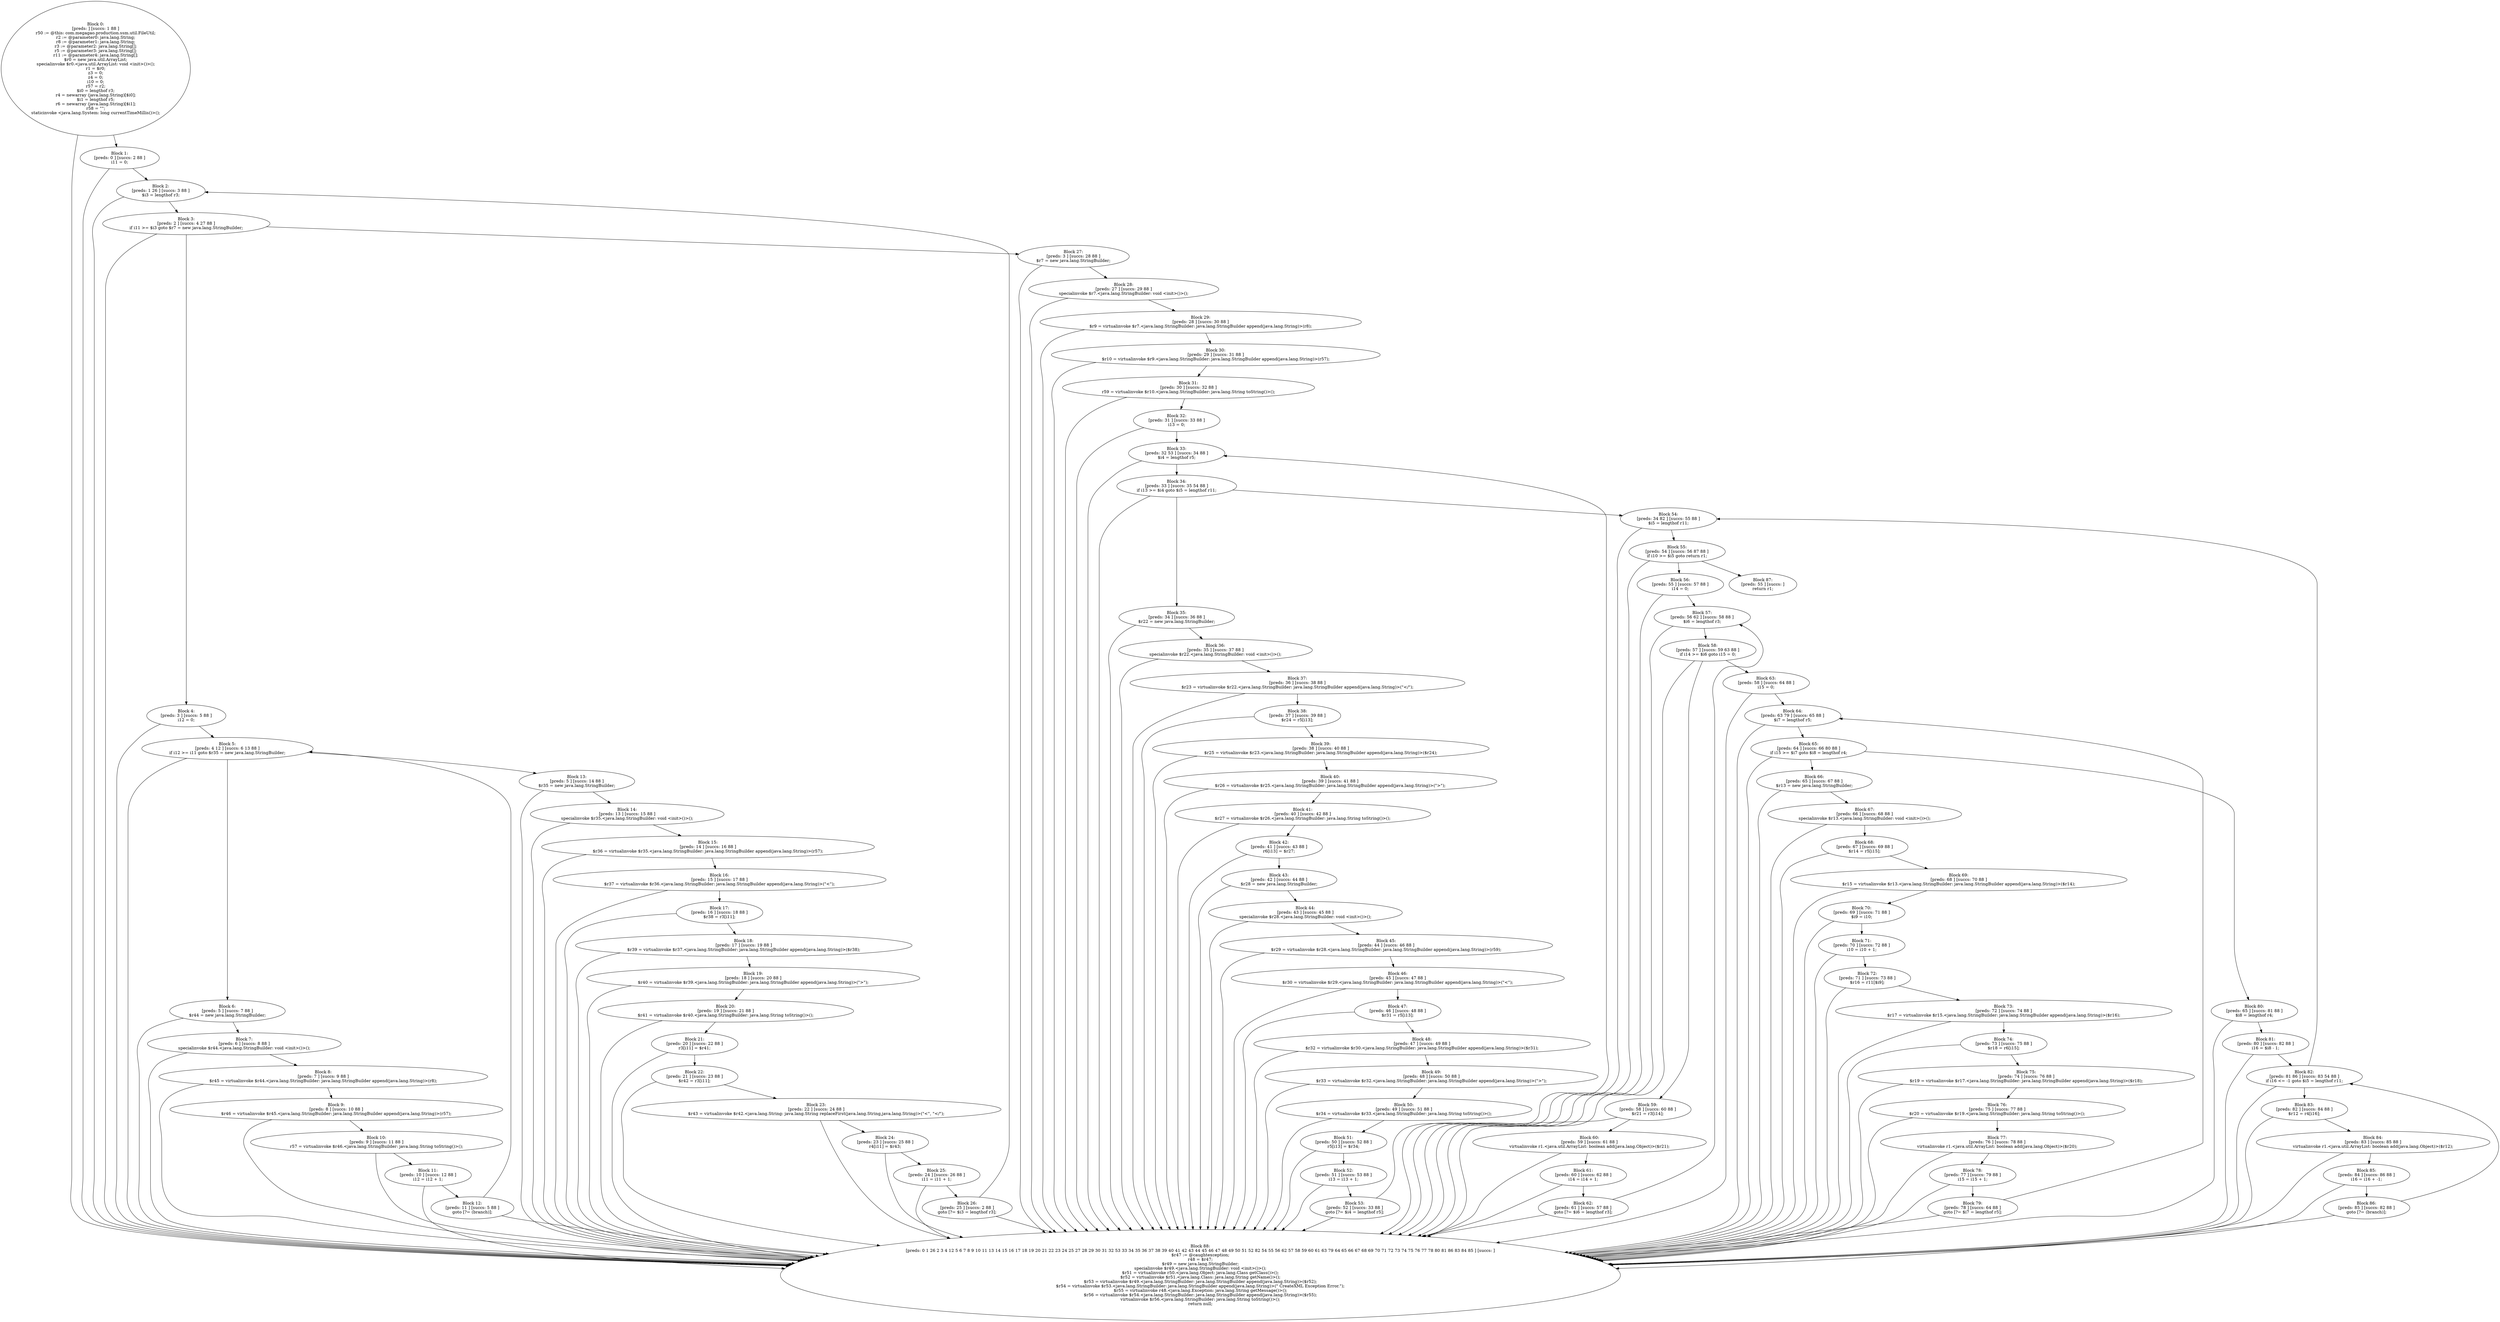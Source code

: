 digraph "unitGraph" {
    "Block 0:
[preds: ] [succs: 1 88 ]
r50 := @this: com.megagao.production.ssm.util.FileUtil;
r2 := @parameter0: java.lang.String;
r8 := @parameter1: java.lang.String;
r3 := @parameter2: java.lang.String[];
r5 := @parameter3: java.lang.String[];
r11 := @parameter4: java.lang.String[];
$r0 = new java.util.ArrayList;
specialinvoke $r0.<java.util.ArrayList: void <init>()>();
r1 = $r0;
z3 = 0;
z4 = 0;
i10 = 0;
r57 = r2;
$i0 = lengthof r3;
r4 = newarray (java.lang.String)[$i0];
$i1 = lengthof r5;
r6 = newarray (java.lang.String)[$i1];
r58 = \"\";
staticinvoke <java.lang.System: long currentTimeMillis()>();
"
    "Block 1:
[preds: 0 ] [succs: 2 88 ]
i11 = 0;
"
    "Block 2:
[preds: 1 26 ] [succs: 3 88 ]
$i3 = lengthof r3;
"
    "Block 3:
[preds: 2 ] [succs: 4 27 88 ]
if i11 >= $i3 goto $r7 = new java.lang.StringBuilder;
"
    "Block 4:
[preds: 3 ] [succs: 5 88 ]
i12 = 0;
"
    "Block 5:
[preds: 4 12 ] [succs: 6 13 88 ]
if i12 >= i11 goto $r35 = new java.lang.StringBuilder;
"
    "Block 6:
[preds: 5 ] [succs: 7 88 ]
$r44 = new java.lang.StringBuilder;
"
    "Block 7:
[preds: 6 ] [succs: 8 88 ]
specialinvoke $r44.<java.lang.StringBuilder: void <init>()>();
"
    "Block 8:
[preds: 7 ] [succs: 9 88 ]
$r45 = virtualinvoke $r44.<java.lang.StringBuilder: java.lang.StringBuilder append(java.lang.String)>(r8);
"
    "Block 9:
[preds: 8 ] [succs: 10 88 ]
$r46 = virtualinvoke $r45.<java.lang.StringBuilder: java.lang.StringBuilder append(java.lang.String)>(r57);
"
    "Block 10:
[preds: 9 ] [succs: 11 88 ]
r57 = virtualinvoke $r46.<java.lang.StringBuilder: java.lang.String toString()>();
"
    "Block 11:
[preds: 10 ] [succs: 12 88 ]
i12 = i12 + 1;
"
    "Block 12:
[preds: 11 ] [succs: 5 88 ]
goto [?= (branch)];
"
    "Block 13:
[preds: 5 ] [succs: 14 88 ]
$r35 = new java.lang.StringBuilder;
"
    "Block 14:
[preds: 13 ] [succs: 15 88 ]
specialinvoke $r35.<java.lang.StringBuilder: void <init>()>();
"
    "Block 15:
[preds: 14 ] [succs: 16 88 ]
$r36 = virtualinvoke $r35.<java.lang.StringBuilder: java.lang.StringBuilder append(java.lang.String)>(r57);
"
    "Block 16:
[preds: 15 ] [succs: 17 88 ]
$r37 = virtualinvoke $r36.<java.lang.StringBuilder: java.lang.StringBuilder append(java.lang.String)>(\"<\");
"
    "Block 17:
[preds: 16 ] [succs: 18 88 ]
$r38 = r3[i11];
"
    "Block 18:
[preds: 17 ] [succs: 19 88 ]
$r39 = virtualinvoke $r37.<java.lang.StringBuilder: java.lang.StringBuilder append(java.lang.String)>($r38);
"
    "Block 19:
[preds: 18 ] [succs: 20 88 ]
$r40 = virtualinvoke $r39.<java.lang.StringBuilder: java.lang.StringBuilder append(java.lang.String)>(\">\");
"
    "Block 20:
[preds: 19 ] [succs: 21 88 ]
$r41 = virtualinvoke $r40.<java.lang.StringBuilder: java.lang.String toString()>();
"
    "Block 21:
[preds: 20 ] [succs: 22 88 ]
r3[i11] = $r41;
"
    "Block 22:
[preds: 21 ] [succs: 23 88 ]
$r42 = r3[i11];
"
    "Block 23:
[preds: 22 ] [succs: 24 88 ]
$r43 = virtualinvoke $r42.<java.lang.String: java.lang.String replaceFirst(java.lang.String,java.lang.String)>(\"<\", \"</\");
"
    "Block 24:
[preds: 23 ] [succs: 25 88 ]
r4[i11] = $r43;
"
    "Block 25:
[preds: 24 ] [succs: 26 88 ]
i11 = i11 + 1;
"
    "Block 26:
[preds: 25 ] [succs: 2 88 ]
goto [?= $i3 = lengthof r3];
"
    "Block 27:
[preds: 3 ] [succs: 28 88 ]
$r7 = new java.lang.StringBuilder;
"
    "Block 28:
[preds: 27 ] [succs: 29 88 ]
specialinvoke $r7.<java.lang.StringBuilder: void <init>()>();
"
    "Block 29:
[preds: 28 ] [succs: 30 88 ]
$r9 = virtualinvoke $r7.<java.lang.StringBuilder: java.lang.StringBuilder append(java.lang.String)>(r8);
"
    "Block 30:
[preds: 29 ] [succs: 31 88 ]
$r10 = virtualinvoke $r9.<java.lang.StringBuilder: java.lang.StringBuilder append(java.lang.String)>(r57);
"
    "Block 31:
[preds: 30 ] [succs: 32 88 ]
r59 = virtualinvoke $r10.<java.lang.StringBuilder: java.lang.String toString()>();
"
    "Block 32:
[preds: 31 ] [succs: 33 88 ]
i13 = 0;
"
    "Block 33:
[preds: 32 53 ] [succs: 34 88 ]
$i4 = lengthof r5;
"
    "Block 34:
[preds: 33 ] [succs: 35 54 88 ]
if i13 >= $i4 goto $i5 = lengthof r11;
"
    "Block 35:
[preds: 34 ] [succs: 36 88 ]
$r22 = new java.lang.StringBuilder;
"
    "Block 36:
[preds: 35 ] [succs: 37 88 ]
specialinvoke $r22.<java.lang.StringBuilder: void <init>()>();
"
    "Block 37:
[preds: 36 ] [succs: 38 88 ]
$r23 = virtualinvoke $r22.<java.lang.StringBuilder: java.lang.StringBuilder append(java.lang.String)>(\"</\");
"
    "Block 38:
[preds: 37 ] [succs: 39 88 ]
$r24 = r5[i13];
"
    "Block 39:
[preds: 38 ] [succs: 40 88 ]
$r25 = virtualinvoke $r23.<java.lang.StringBuilder: java.lang.StringBuilder append(java.lang.String)>($r24);
"
    "Block 40:
[preds: 39 ] [succs: 41 88 ]
$r26 = virtualinvoke $r25.<java.lang.StringBuilder: java.lang.StringBuilder append(java.lang.String)>(\">\");
"
    "Block 41:
[preds: 40 ] [succs: 42 88 ]
$r27 = virtualinvoke $r26.<java.lang.StringBuilder: java.lang.String toString()>();
"
    "Block 42:
[preds: 41 ] [succs: 43 88 ]
r6[i13] = $r27;
"
    "Block 43:
[preds: 42 ] [succs: 44 88 ]
$r28 = new java.lang.StringBuilder;
"
    "Block 44:
[preds: 43 ] [succs: 45 88 ]
specialinvoke $r28.<java.lang.StringBuilder: void <init>()>();
"
    "Block 45:
[preds: 44 ] [succs: 46 88 ]
$r29 = virtualinvoke $r28.<java.lang.StringBuilder: java.lang.StringBuilder append(java.lang.String)>(r59);
"
    "Block 46:
[preds: 45 ] [succs: 47 88 ]
$r30 = virtualinvoke $r29.<java.lang.StringBuilder: java.lang.StringBuilder append(java.lang.String)>(\"<\");
"
    "Block 47:
[preds: 46 ] [succs: 48 88 ]
$r31 = r5[i13];
"
    "Block 48:
[preds: 47 ] [succs: 49 88 ]
$r32 = virtualinvoke $r30.<java.lang.StringBuilder: java.lang.StringBuilder append(java.lang.String)>($r31);
"
    "Block 49:
[preds: 48 ] [succs: 50 88 ]
$r33 = virtualinvoke $r32.<java.lang.StringBuilder: java.lang.StringBuilder append(java.lang.String)>(\">\");
"
    "Block 50:
[preds: 49 ] [succs: 51 88 ]
$r34 = virtualinvoke $r33.<java.lang.StringBuilder: java.lang.String toString()>();
"
    "Block 51:
[preds: 50 ] [succs: 52 88 ]
r5[i13] = $r34;
"
    "Block 52:
[preds: 51 ] [succs: 53 88 ]
i13 = i13 + 1;
"
    "Block 53:
[preds: 52 ] [succs: 33 88 ]
goto [?= $i4 = lengthof r5];
"
    "Block 54:
[preds: 34 82 ] [succs: 55 88 ]
$i5 = lengthof r11;
"
    "Block 55:
[preds: 54 ] [succs: 56 87 88 ]
if i10 >= $i5 goto return r1;
"
    "Block 56:
[preds: 55 ] [succs: 57 88 ]
i14 = 0;
"
    "Block 57:
[preds: 56 62 ] [succs: 58 88 ]
$i6 = lengthof r3;
"
    "Block 58:
[preds: 57 ] [succs: 59 63 88 ]
if i14 >= $i6 goto i15 = 0;
"
    "Block 59:
[preds: 58 ] [succs: 60 88 ]
$r21 = r3[i14];
"
    "Block 60:
[preds: 59 ] [succs: 61 88 ]
virtualinvoke r1.<java.util.ArrayList: boolean add(java.lang.Object)>($r21);
"
    "Block 61:
[preds: 60 ] [succs: 62 88 ]
i14 = i14 + 1;
"
    "Block 62:
[preds: 61 ] [succs: 57 88 ]
goto [?= $i6 = lengthof r3];
"
    "Block 63:
[preds: 58 ] [succs: 64 88 ]
i15 = 0;
"
    "Block 64:
[preds: 63 79 ] [succs: 65 88 ]
$i7 = lengthof r5;
"
    "Block 65:
[preds: 64 ] [succs: 66 80 88 ]
if i15 >= $i7 goto $i8 = lengthof r4;
"
    "Block 66:
[preds: 65 ] [succs: 67 88 ]
$r13 = new java.lang.StringBuilder;
"
    "Block 67:
[preds: 66 ] [succs: 68 88 ]
specialinvoke $r13.<java.lang.StringBuilder: void <init>()>();
"
    "Block 68:
[preds: 67 ] [succs: 69 88 ]
$r14 = r5[i15];
"
    "Block 69:
[preds: 68 ] [succs: 70 88 ]
$r15 = virtualinvoke $r13.<java.lang.StringBuilder: java.lang.StringBuilder append(java.lang.String)>($r14);
"
    "Block 70:
[preds: 69 ] [succs: 71 88 ]
$i9 = i10;
"
    "Block 71:
[preds: 70 ] [succs: 72 88 ]
i10 = i10 + 1;
"
    "Block 72:
[preds: 71 ] [succs: 73 88 ]
$r16 = r11[$i9];
"
    "Block 73:
[preds: 72 ] [succs: 74 88 ]
$r17 = virtualinvoke $r15.<java.lang.StringBuilder: java.lang.StringBuilder append(java.lang.String)>($r16);
"
    "Block 74:
[preds: 73 ] [succs: 75 88 ]
$r18 = r6[i15];
"
    "Block 75:
[preds: 74 ] [succs: 76 88 ]
$r19 = virtualinvoke $r17.<java.lang.StringBuilder: java.lang.StringBuilder append(java.lang.String)>($r18);
"
    "Block 76:
[preds: 75 ] [succs: 77 88 ]
$r20 = virtualinvoke $r19.<java.lang.StringBuilder: java.lang.String toString()>();
"
    "Block 77:
[preds: 76 ] [succs: 78 88 ]
virtualinvoke r1.<java.util.ArrayList: boolean add(java.lang.Object)>($r20);
"
    "Block 78:
[preds: 77 ] [succs: 79 88 ]
i15 = i15 + 1;
"
    "Block 79:
[preds: 78 ] [succs: 64 88 ]
goto [?= $i7 = lengthof r5];
"
    "Block 80:
[preds: 65 ] [succs: 81 88 ]
$i8 = lengthof r4;
"
    "Block 81:
[preds: 80 ] [succs: 82 88 ]
i16 = $i8 - 1;
"
    "Block 82:
[preds: 81 86 ] [succs: 83 54 88 ]
if i16 <= -1 goto $i5 = lengthof r11;
"
    "Block 83:
[preds: 82 ] [succs: 84 88 ]
$r12 = r4[i16];
"
    "Block 84:
[preds: 83 ] [succs: 85 88 ]
virtualinvoke r1.<java.util.ArrayList: boolean add(java.lang.Object)>($r12);
"
    "Block 85:
[preds: 84 ] [succs: 86 88 ]
i16 = i16 + -1;
"
    "Block 86:
[preds: 85 ] [succs: 82 88 ]
goto [?= (branch)];
"
    "Block 87:
[preds: 55 ] [succs: ]
return r1;
"
    "Block 88:
[preds: 0 1 26 2 3 4 12 5 6 7 8 9 10 11 13 14 15 16 17 18 19 20 21 22 23 24 25 27 28 29 30 31 32 53 33 34 35 36 37 38 39 40 41 42 43 44 45 46 47 48 49 50 51 52 82 54 55 56 62 57 58 59 60 61 63 79 64 65 66 67 68 69 70 71 72 73 74 75 76 77 78 80 81 86 83 84 85 ] [succs: ]
$r47 := @caughtexception;
r48 = $r47;
$r49 = new java.lang.StringBuilder;
specialinvoke $r49.<java.lang.StringBuilder: void <init>()>();
$r51 = virtualinvoke r50.<java.lang.Object: java.lang.Class getClass()>();
$r52 = virtualinvoke $r51.<java.lang.Class: java.lang.String getName()>();
$r53 = virtualinvoke $r49.<java.lang.StringBuilder: java.lang.StringBuilder append(java.lang.String)>($r52);
$r54 = virtualinvoke $r53.<java.lang.StringBuilder: java.lang.StringBuilder append(java.lang.String)>(\" CreateXML Exception Error.\");
$r55 = virtualinvoke r48.<java.lang.Exception: java.lang.String getMessage()>();
$r56 = virtualinvoke $r54.<java.lang.StringBuilder: java.lang.StringBuilder append(java.lang.String)>($r55);
virtualinvoke $r56.<java.lang.StringBuilder: java.lang.String toString()>();
return null;
"
    "Block 0:
[preds: ] [succs: 1 88 ]
r50 := @this: com.megagao.production.ssm.util.FileUtil;
r2 := @parameter0: java.lang.String;
r8 := @parameter1: java.lang.String;
r3 := @parameter2: java.lang.String[];
r5 := @parameter3: java.lang.String[];
r11 := @parameter4: java.lang.String[];
$r0 = new java.util.ArrayList;
specialinvoke $r0.<java.util.ArrayList: void <init>()>();
r1 = $r0;
z3 = 0;
z4 = 0;
i10 = 0;
r57 = r2;
$i0 = lengthof r3;
r4 = newarray (java.lang.String)[$i0];
$i1 = lengthof r5;
r6 = newarray (java.lang.String)[$i1];
r58 = \"\";
staticinvoke <java.lang.System: long currentTimeMillis()>();
"->"Block 1:
[preds: 0 ] [succs: 2 88 ]
i11 = 0;
";
    "Block 0:
[preds: ] [succs: 1 88 ]
r50 := @this: com.megagao.production.ssm.util.FileUtil;
r2 := @parameter0: java.lang.String;
r8 := @parameter1: java.lang.String;
r3 := @parameter2: java.lang.String[];
r5 := @parameter3: java.lang.String[];
r11 := @parameter4: java.lang.String[];
$r0 = new java.util.ArrayList;
specialinvoke $r0.<java.util.ArrayList: void <init>()>();
r1 = $r0;
z3 = 0;
z4 = 0;
i10 = 0;
r57 = r2;
$i0 = lengthof r3;
r4 = newarray (java.lang.String)[$i0];
$i1 = lengthof r5;
r6 = newarray (java.lang.String)[$i1];
r58 = \"\";
staticinvoke <java.lang.System: long currentTimeMillis()>();
"->"Block 88:
[preds: 0 1 26 2 3 4 12 5 6 7 8 9 10 11 13 14 15 16 17 18 19 20 21 22 23 24 25 27 28 29 30 31 32 53 33 34 35 36 37 38 39 40 41 42 43 44 45 46 47 48 49 50 51 52 82 54 55 56 62 57 58 59 60 61 63 79 64 65 66 67 68 69 70 71 72 73 74 75 76 77 78 80 81 86 83 84 85 ] [succs: ]
$r47 := @caughtexception;
r48 = $r47;
$r49 = new java.lang.StringBuilder;
specialinvoke $r49.<java.lang.StringBuilder: void <init>()>();
$r51 = virtualinvoke r50.<java.lang.Object: java.lang.Class getClass()>();
$r52 = virtualinvoke $r51.<java.lang.Class: java.lang.String getName()>();
$r53 = virtualinvoke $r49.<java.lang.StringBuilder: java.lang.StringBuilder append(java.lang.String)>($r52);
$r54 = virtualinvoke $r53.<java.lang.StringBuilder: java.lang.StringBuilder append(java.lang.String)>(\" CreateXML Exception Error.\");
$r55 = virtualinvoke r48.<java.lang.Exception: java.lang.String getMessage()>();
$r56 = virtualinvoke $r54.<java.lang.StringBuilder: java.lang.StringBuilder append(java.lang.String)>($r55);
virtualinvoke $r56.<java.lang.StringBuilder: java.lang.String toString()>();
return null;
";
    "Block 1:
[preds: 0 ] [succs: 2 88 ]
i11 = 0;
"->"Block 2:
[preds: 1 26 ] [succs: 3 88 ]
$i3 = lengthof r3;
";
    "Block 1:
[preds: 0 ] [succs: 2 88 ]
i11 = 0;
"->"Block 88:
[preds: 0 1 26 2 3 4 12 5 6 7 8 9 10 11 13 14 15 16 17 18 19 20 21 22 23 24 25 27 28 29 30 31 32 53 33 34 35 36 37 38 39 40 41 42 43 44 45 46 47 48 49 50 51 52 82 54 55 56 62 57 58 59 60 61 63 79 64 65 66 67 68 69 70 71 72 73 74 75 76 77 78 80 81 86 83 84 85 ] [succs: ]
$r47 := @caughtexception;
r48 = $r47;
$r49 = new java.lang.StringBuilder;
specialinvoke $r49.<java.lang.StringBuilder: void <init>()>();
$r51 = virtualinvoke r50.<java.lang.Object: java.lang.Class getClass()>();
$r52 = virtualinvoke $r51.<java.lang.Class: java.lang.String getName()>();
$r53 = virtualinvoke $r49.<java.lang.StringBuilder: java.lang.StringBuilder append(java.lang.String)>($r52);
$r54 = virtualinvoke $r53.<java.lang.StringBuilder: java.lang.StringBuilder append(java.lang.String)>(\" CreateXML Exception Error.\");
$r55 = virtualinvoke r48.<java.lang.Exception: java.lang.String getMessage()>();
$r56 = virtualinvoke $r54.<java.lang.StringBuilder: java.lang.StringBuilder append(java.lang.String)>($r55);
virtualinvoke $r56.<java.lang.StringBuilder: java.lang.String toString()>();
return null;
";
    "Block 2:
[preds: 1 26 ] [succs: 3 88 ]
$i3 = lengthof r3;
"->"Block 3:
[preds: 2 ] [succs: 4 27 88 ]
if i11 >= $i3 goto $r7 = new java.lang.StringBuilder;
";
    "Block 2:
[preds: 1 26 ] [succs: 3 88 ]
$i3 = lengthof r3;
"->"Block 88:
[preds: 0 1 26 2 3 4 12 5 6 7 8 9 10 11 13 14 15 16 17 18 19 20 21 22 23 24 25 27 28 29 30 31 32 53 33 34 35 36 37 38 39 40 41 42 43 44 45 46 47 48 49 50 51 52 82 54 55 56 62 57 58 59 60 61 63 79 64 65 66 67 68 69 70 71 72 73 74 75 76 77 78 80 81 86 83 84 85 ] [succs: ]
$r47 := @caughtexception;
r48 = $r47;
$r49 = new java.lang.StringBuilder;
specialinvoke $r49.<java.lang.StringBuilder: void <init>()>();
$r51 = virtualinvoke r50.<java.lang.Object: java.lang.Class getClass()>();
$r52 = virtualinvoke $r51.<java.lang.Class: java.lang.String getName()>();
$r53 = virtualinvoke $r49.<java.lang.StringBuilder: java.lang.StringBuilder append(java.lang.String)>($r52);
$r54 = virtualinvoke $r53.<java.lang.StringBuilder: java.lang.StringBuilder append(java.lang.String)>(\" CreateXML Exception Error.\");
$r55 = virtualinvoke r48.<java.lang.Exception: java.lang.String getMessage()>();
$r56 = virtualinvoke $r54.<java.lang.StringBuilder: java.lang.StringBuilder append(java.lang.String)>($r55);
virtualinvoke $r56.<java.lang.StringBuilder: java.lang.String toString()>();
return null;
";
    "Block 3:
[preds: 2 ] [succs: 4 27 88 ]
if i11 >= $i3 goto $r7 = new java.lang.StringBuilder;
"->"Block 4:
[preds: 3 ] [succs: 5 88 ]
i12 = 0;
";
    "Block 3:
[preds: 2 ] [succs: 4 27 88 ]
if i11 >= $i3 goto $r7 = new java.lang.StringBuilder;
"->"Block 27:
[preds: 3 ] [succs: 28 88 ]
$r7 = new java.lang.StringBuilder;
";
    "Block 3:
[preds: 2 ] [succs: 4 27 88 ]
if i11 >= $i3 goto $r7 = new java.lang.StringBuilder;
"->"Block 88:
[preds: 0 1 26 2 3 4 12 5 6 7 8 9 10 11 13 14 15 16 17 18 19 20 21 22 23 24 25 27 28 29 30 31 32 53 33 34 35 36 37 38 39 40 41 42 43 44 45 46 47 48 49 50 51 52 82 54 55 56 62 57 58 59 60 61 63 79 64 65 66 67 68 69 70 71 72 73 74 75 76 77 78 80 81 86 83 84 85 ] [succs: ]
$r47 := @caughtexception;
r48 = $r47;
$r49 = new java.lang.StringBuilder;
specialinvoke $r49.<java.lang.StringBuilder: void <init>()>();
$r51 = virtualinvoke r50.<java.lang.Object: java.lang.Class getClass()>();
$r52 = virtualinvoke $r51.<java.lang.Class: java.lang.String getName()>();
$r53 = virtualinvoke $r49.<java.lang.StringBuilder: java.lang.StringBuilder append(java.lang.String)>($r52);
$r54 = virtualinvoke $r53.<java.lang.StringBuilder: java.lang.StringBuilder append(java.lang.String)>(\" CreateXML Exception Error.\");
$r55 = virtualinvoke r48.<java.lang.Exception: java.lang.String getMessage()>();
$r56 = virtualinvoke $r54.<java.lang.StringBuilder: java.lang.StringBuilder append(java.lang.String)>($r55);
virtualinvoke $r56.<java.lang.StringBuilder: java.lang.String toString()>();
return null;
";
    "Block 4:
[preds: 3 ] [succs: 5 88 ]
i12 = 0;
"->"Block 5:
[preds: 4 12 ] [succs: 6 13 88 ]
if i12 >= i11 goto $r35 = new java.lang.StringBuilder;
";
    "Block 4:
[preds: 3 ] [succs: 5 88 ]
i12 = 0;
"->"Block 88:
[preds: 0 1 26 2 3 4 12 5 6 7 8 9 10 11 13 14 15 16 17 18 19 20 21 22 23 24 25 27 28 29 30 31 32 53 33 34 35 36 37 38 39 40 41 42 43 44 45 46 47 48 49 50 51 52 82 54 55 56 62 57 58 59 60 61 63 79 64 65 66 67 68 69 70 71 72 73 74 75 76 77 78 80 81 86 83 84 85 ] [succs: ]
$r47 := @caughtexception;
r48 = $r47;
$r49 = new java.lang.StringBuilder;
specialinvoke $r49.<java.lang.StringBuilder: void <init>()>();
$r51 = virtualinvoke r50.<java.lang.Object: java.lang.Class getClass()>();
$r52 = virtualinvoke $r51.<java.lang.Class: java.lang.String getName()>();
$r53 = virtualinvoke $r49.<java.lang.StringBuilder: java.lang.StringBuilder append(java.lang.String)>($r52);
$r54 = virtualinvoke $r53.<java.lang.StringBuilder: java.lang.StringBuilder append(java.lang.String)>(\" CreateXML Exception Error.\");
$r55 = virtualinvoke r48.<java.lang.Exception: java.lang.String getMessage()>();
$r56 = virtualinvoke $r54.<java.lang.StringBuilder: java.lang.StringBuilder append(java.lang.String)>($r55);
virtualinvoke $r56.<java.lang.StringBuilder: java.lang.String toString()>();
return null;
";
    "Block 5:
[preds: 4 12 ] [succs: 6 13 88 ]
if i12 >= i11 goto $r35 = new java.lang.StringBuilder;
"->"Block 6:
[preds: 5 ] [succs: 7 88 ]
$r44 = new java.lang.StringBuilder;
";
    "Block 5:
[preds: 4 12 ] [succs: 6 13 88 ]
if i12 >= i11 goto $r35 = new java.lang.StringBuilder;
"->"Block 13:
[preds: 5 ] [succs: 14 88 ]
$r35 = new java.lang.StringBuilder;
";
    "Block 5:
[preds: 4 12 ] [succs: 6 13 88 ]
if i12 >= i11 goto $r35 = new java.lang.StringBuilder;
"->"Block 88:
[preds: 0 1 26 2 3 4 12 5 6 7 8 9 10 11 13 14 15 16 17 18 19 20 21 22 23 24 25 27 28 29 30 31 32 53 33 34 35 36 37 38 39 40 41 42 43 44 45 46 47 48 49 50 51 52 82 54 55 56 62 57 58 59 60 61 63 79 64 65 66 67 68 69 70 71 72 73 74 75 76 77 78 80 81 86 83 84 85 ] [succs: ]
$r47 := @caughtexception;
r48 = $r47;
$r49 = new java.lang.StringBuilder;
specialinvoke $r49.<java.lang.StringBuilder: void <init>()>();
$r51 = virtualinvoke r50.<java.lang.Object: java.lang.Class getClass()>();
$r52 = virtualinvoke $r51.<java.lang.Class: java.lang.String getName()>();
$r53 = virtualinvoke $r49.<java.lang.StringBuilder: java.lang.StringBuilder append(java.lang.String)>($r52);
$r54 = virtualinvoke $r53.<java.lang.StringBuilder: java.lang.StringBuilder append(java.lang.String)>(\" CreateXML Exception Error.\");
$r55 = virtualinvoke r48.<java.lang.Exception: java.lang.String getMessage()>();
$r56 = virtualinvoke $r54.<java.lang.StringBuilder: java.lang.StringBuilder append(java.lang.String)>($r55);
virtualinvoke $r56.<java.lang.StringBuilder: java.lang.String toString()>();
return null;
";
    "Block 6:
[preds: 5 ] [succs: 7 88 ]
$r44 = new java.lang.StringBuilder;
"->"Block 7:
[preds: 6 ] [succs: 8 88 ]
specialinvoke $r44.<java.lang.StringBuilder: void <init>()>();
";
    "Block 6:
[preds: 5 ] [succs: 7 88 ]
$r44 = new java.lang.StringBuilder;
"->"Block 88:
[preds: 0 1 26 2 3 4 12 5 6 7 8 9 10 11 13 14 15 16 17 18 19 20 21 22 23 24 25 27 28 29 30 31 32 53 33 34 35 36 37 38 39 40 41 42 43 44 45 46 47 48 49 50 51 52 82 54 55 56 62 57 58 59 60 61 63 79 64 65 66 67 68 69 70 71 72 73 74 75 76 77 78 80 81 86 83 84 85 ] [succs: ]
$r47 := @caughtexception;
r48 = $r47;
$r49 = new java.lang.StringBuilder;
specialinvoke $r49.<java.lang.StringBuilder: void <init>()>();
$r51 = virtualinvoke r50.<java.lang.Object: java.lang.Class getClass()>();
$r52 = virtualinvoke $r51.<java.lang.Class: java.lang.String getName()>();
$r53 = virtualinvoke $r49.<java.lang.StringBuilder: java.lang.StringBuilder append(java.lang.String)>($r52);
$r54 = virtualinvoke $r53.<java.lang.StringBuilder: java.lang.StringBuilder append(java.lang.String)>(\" CreateXML Exception Error.\");
$r55 = virtualinvoke r48.<java.lang.Exception: java.lang.String getMessage()>();
$r56 = virtualinvoke $r54.<java.lang.StringBuilder: java.lang.StringBuilder append(java.lang.String)>($r55);
virtualinvoke $r56.<java.lang.StringBuilder: java.lang.String toString()>();
return null;
";
    "Block 7:
[preds: 6 ] [succs: 8 88 ]
specialinvoke $r44.<java.lang.StringBuilder: void <init>()>();
"->"Block 8:
[preds: 7 ] [succs: 9 88 ]
$r45 = virtualinvoke $r44.<java.lang.StringBuilder: java.lang.StringBuilder append(java.lang.String)>(r8);
";
    "Block 7:
[preds: 6 ] [succs: 8 88 ]
specialinvoke $r44.<java.lang.StringBuilder: void <init>()>();
"->"Block 88:
[preds: 0 1 26 2 3 4 12 5 6 7 8 9 10 11 13 14 15 16 17 18 19 20 21 22 23 24 25 27 28 29 30 31 32 53 33 34 35 36 37 38 39 40 41 42 43 44 45 46 47 48 49 50 51 52 82 54 55 56 62 57 58 59 60 61 63 79 64 65 66 67 68 69 70 71 72 73 74 75 76 77 78 80 81 86 83 84 85 ] [succs: ]
$r47 := @caughtexception;
r48 = $r47;
$r49 = new java.lang.StringBuilder;
specialinvoke $r49.<java.lang.StringBuilder: void <init>()>();
$r51 = virtualinvoke r50.<java.lang.Object: java.lang.Class getClass()>();
$r52 = virtualinvoke $r51.<java.lang.Class: java.lang.String getName()>();
$r53 = virtualinvoke $r49.<java.lang.StringBuilder: java.lang.StringBuilder append(java.lang.String)>($r52);
$r54 = virtualinvoke $r53.<java.lang.StringBuilder: java.lang.StringBuilder append(java.lang.String)>(\" CreateXML Exception Error.\");
$r55 = virtualinvoke r48.<java.lang.Exception: java.lang.String getMessage()>();
$r56 = virtualinvoke $r54.<java.lang.StringBuilder: java.lang.StringBuilder append(java.lang.String)>($r55);
virtualinvoke $r56.<java.lang.StringBuilder: java.lang.String toString()>();
return null;
";
    "Block 8:
[preds: 7 ] [succs: 9 88 ]
$r45 = virtualinvoke $r44.<java.lang.StringBuilder: java.lang.StringBuilder append(java.lang.String)>(r8);
"->"Block 9:
[preds: 8 ] [succs: 10 88 ]
$r46 = virtualinvoke $r45.<java.lang.StringBuilder: java.lang.StringBuilder append(java.lang.String)>(r57);
";
    "Block 8:
[preds: 7 ] [succs: 9 88 ]
$r45 = virtualinvoke $r44.<java.lang.StringBuilder: java.lang.StringBuilder append(java.lang.String)>(r8);
"->"Block 88:
[preds: 0 1 26 2 3 4 12 5 6 7 8 9 10 11 13 14 15 16 17 18 19 20 21 22 23 24 25 27 28 29 30 31 32 53 33 34 35 36 37 38 39 40 41 42 43 44 45 46 47 48 49 50 51 52 82 54 55 56 62 57 58 59 60 61 63 79 64 65 66 67 68 69 70 71 72 73 74 75 76 77 78 80 81 86 83 84 85 ] [succs: ]
$r47 := @caughtexception;
r48 = $r47;
$r49 = new java.lang.StringBuilder;
specialinvoke $r49.<java.lang.StringBuilder: void <init>()>();
$r51 = virtualinvoke r50.<java.lang.Object: java.lang.Class getClass()>();
$r52 = virtualinvoke $r51.<java.lang.Class: java.lang.String getName()>();
$r53 = virtualinvoke $r49.<java.lang.StringBuilder: java.lang.StringBuilder append(java.lang.String)>($r52);
$r54 = virtualinvoke $r53.<java.lang.StringBuilder: java.lang.StringBuilder append(java.lang.String)>(\" CreateXML Exception Error.\");
$r55 = virtualinvoke r48.<java.lang.Exception: java.lang.String getMessage()>();
$r56 = virtualinvoke $r54.<java.lang.StringBuilder: java.lang.StringBuilder append(java.lang.String)>($r55);
virtualinvoke $r56.<java.lang.StringBuilder: java.lang.String toString()>();
return null;
";
    "Block 9:
[preds: 8 ] [succs: 10 88 ]
$r46 = virtualinvoke $r45.<java.lang.StringBuilder: java.lang.StringBuilder append(java.lang.String)>(r57);
"->"Block 10:
[preds: 9 ] [succs: 11 88 ]
r57 = virtualinvoke $r46.<java.lang.StringBuilder: java.lang.String toString()>();
";
    "Block 9:
[preds: 8 ] [succs: 10 88 ]
$r46 = virtualinvoke $r45.<java.lang.StringBuilder: java.lang.StringBuilder append(java.lang.String)>(r57);
"->"Block 88:
[preds: 0 1 26 2 3 4 12 5 6 7 8 9 10 11 13 14 15 16 17 18 19 20 21 22 23 24 25 27 28 29 30 31 32 53 33 34 35 36 37 38 39 40 41 42 43 44 45 46 47 48 49 50 51 52 82 54 55 56 62 57 58 59 60 61 63 79 64 65 66 67 68 69 70 71 72 73 74 75 76 77 78 80 81 86 83 84 85 ] [succs: ]
$r47 := @caughtexception;
r48 = $r47;
$r49 = new java.lang.StringBuilder;
specialinvoke $r49.<java.lang.StringBuilder: void <init>()>();
$r51 = virtualinvoke r50.<java.lang.Object: java.lang.Class getClass()>();
$r52 = virtualinvoke $r51.<java.lang.Class: java.lang.String getName()>();
$r53 = virtualinvoke $r49.<java.lang.StringBuilder: java.lang.StringBuilder append(java.lang.String)>($r52);
$r54 = virtualinvoke $r53.<java.lang.StringBuilder: java.lang.StringBuilder append(java.lang.String)>(\" CreateXML Exception Error.\");
$r55 = virtualinvoke r48.<java.lang.Exception: java.lang.String getMessage()>();
$r56 = virtualinvoke $r54.<java.lang.StringBuilder: java.lang.StringBuilder append(java.lang.String)>($r55);
virtualinvoke $r56.<java.lang.StringBuilder: java.lang.String toString()>();
return null;
";
    "Block 10:
[preds: 9 ] [succs: 11 88 ]
r57 = virtualinvoke $r46.<java.lang.StringBuilder: java.lang.String toString()>();
"->"Block 11:
[preds: 10 ] [succs: 12 88 ]
i12 = i12 + 1;
";
    "Block 10:
[preds: 9 ] [succs: 11 88 ]
r57 = virtualinvoke $r46.<java.lang.StringBuilder: java.lang.String toString()>();
"->"Block 88:
[preds: 0 1 26 2 3 4 12 5 6 7 8 9 10 11 13 14 15 16 17 18 19 20 21 22 23 24 25 27 28 29 30 31 32 53 33 34 35 36 37 38 39 40 41 42 43 44 45 46 47 48 49 50 51 52 82 54 55 56 62 57 58 59 60 61 63 79 64 65 66 67 68 69 70 71 72 73 74 75 76 77 78 80 81 86 83 84 85 ] [succs: ]
$r47 := @caughtexception;
r48 = $r47;
$r49 = new java.lang.StringBuilder;
specialinvoke $r49.<java.lang.StringBuilder: void <init>()>();
$r51 = virtualinvoke r50.<java.lang.Object: java.lang.Class getClass()>();
$r52 = virtualinvoke $r51.<java.lang.Class: java.lang.String getName()>();
$r53 = virtualinvoke $r49.<java.lang.StringBuilder: java.lang.StringBuilder append(java.lang.String)>($r52);
$r54 = virtualinvoke $r53.<java.lang.StringBuilder: java.lang.StringBuilder append(java.lang.String)>(\" CreateXML Exception Error.\");
$r55 = virtualinvoke r48.<java.lang.Exception: java.lang.String getMessage()>();
$r56 = virtualinvoke $r54.<java.lang.StringBuilder: java.lang.StringBuilder append(java.lang.String)>($r55);
virtualinvoke $r56.<java.lang.StringBuilder: java.lang.String toString()>();
return null;
";
    "Block 11:
[preds: 10 ] [succs: 12 88 ]
i12 = i12 + 1;
"->"Block 12:
[preds: 11 ] [succs: 5 88 ]
goto [?= (branch)];
";
    "Block 11:
[preds: 10 ] [succs: 12 88 ]
i12 = i12 + 1;
"->"Block 88:
[preds: 0 1 26 2 3 4 12 5 6 7 8 9 10 11 13 14 15 16 17 18 19 20 21 22 23 24 25 27 28 29 30 31 32 53 33 34 35 36 37 38 39 40 41 42 43 44 45 46 47 48 49 50 51 52 82 54 55 56 62 57 58 59 60 61 63 79 64 65 66 67 68 69 70 71 72 73 74 75 76 77 78 80 81 86 83 84 85 ] [succs: ]
$r47 := @caughtexception;
r48 = $r47;
$r49 = new java.lang.StringBuilder;
specialinvoke $r49.<java.lang.StringBuilder: void <init>()>();
$r51 = virtualinvoke r50.<java.lang.Object: java.lang.Class getClass()>();
$r52 = virtualinvoke $r51.<java.lang.Class: java.lang.String getName()>();
$r53 = virtualinvoke $r49.<java.lang.StringBuilder: java.lang.StringBuilder append(java.lang.String)>($r52);
$r54 = virtualinvoke $r53.<java.lang.StringBuilder: java.lang.StringBuilder append(java.lang.String)>(\" CreateXML Exception Error.\");
$r55 = virtualinvoke r48.<java.lang.Exception: java.lang.String getMessage()>();
$r56 = virtualinvoke $r54.<java.lang.StringBuilder: java.lang.StringBuilder append(java.lang.String)>($r55);
virtualinvoke $r56.<java.lang.StringBuilder: java.lang.String toString()>();
return null;
";
    "Block 12:
[preds: 11 ] [succs: 5 88 ]
goto [?= (branch)];
"->"Block 5:
[preds: 4 12 ] [succs: 6 13 88 ]
if i12 >= i11 goto $r35 = new java.lang.StringBuilder;
";
    "Block 12:
[preds: 11 ] [succs: 5 88 ]
goto [?= (branch)];
"->"Block 88:
[preds: 0 1 26 2 3 4 12 5 6 7 8 9 10 11 13 14 15 16 17 18 19 20 21 22 23 24 25 27 28 29 30 31 32 53 33 34 35 36 37 38 39 40 41 42 43 44 45 46 47 48 49 50 51 52 82 54 55 56 62 57 58 59 60 61 63 79 64 65 66 67 68 69 70 71 72 73 74 75 76 77 78 80 81 86 83 84 85 ] [succs: ]
$r47 := @caughtexception;
r48 = $r47;
$r49 = new java.lang.StringBuilder;
specialinvoke $r49.<java.lang.StringBuilder: void <init>()>();
$r51 = virtualinvoke r50.<java.lang.Object: java.lang.Class getClass()>();
$r52 = virtualinvoke $r51.<java.lang.Class: java.lang.String getName()>();
$r53 = virtualinvoke $r49.<java.lang.StringBuilder: java.lang.StringBuilder append(java.lang.String)>($r52);
$r54 = virtualinvoke $r53.<java.lang.StringBuilder: java.lang.StringBuilder append(java.lang.String)>(\" CreateXML Exception Error.\");
$r55 = virtualinvoke r48.<java.lang.Exception: java.lang.String getMessage()>();
$r56 = virtualinvoke $r54.<java.lang.StringBuilder: java.lang.StringBuilder append(java.lang.String)>($r55);
virtualinvoke $r56.<java.lang.StringBuilder: java.lang.String toString()>();
return null;
";
    "Block 13:
[preds: 5 ] [succs: 14 88 ]
$r35 = new java.lang.StringBuilder;
"->"Block 14:
[preds: 13 ] [succs: 15 88 ]
specialinvoke $r35.<java.lang.StringBuilder: void <init>()>();
";
    "Block 13:
[preds: 5 ] [succs: 14 88 ]
$r35 = new java.lang.StringBuilder;
"->"Block 88:
[preds: 0 1 26 2 3 4 12 5 6 7 8 9 10 11 13 14 15 16 17 18 19 20 21 22 23 24 25 27 28 29 30 31 32 53 33 34 35 36 37 38 39 40 41 42 43 44 45 46 47 48 49 50 51 52 82 54 55 56 62 57 58 59 60 61 63 79 64 65 66 67 68 69 70 71 72 73 74 75 76 77 78 80 81 86 83 84 85 ] [succs: ]
$r47 := @caughtexception;
r48 = $r47;
$r49 = new java.lang.StringBuilder;
specialinvoke $r49.<java.lang.StringBuilder: void <init>()>();
$r51 = virtualinvoke r50.<java.lang.Object: java.lang.Class getClass()>();
$r52 = virtualinvoke $r51.<java.lang.Class: java.lang.String getName()>();
$r53 = virtualinvoke $r49.<java.lang.StringBuilder: java.lang.StringBuilder append(java.lang.String)>($r52);
$r54 = virtualinvoke $r53.<java.lang.StringBuilder: java.lang.StringBuilder append(java.lang.String)>(\" CreateXML Exception Error.\");
$r55 = virtualinvoke r48.<java.lang.Exception: java.lang.String getMessage()>();
$r56 = virtualinvoke $r54.<java.lang.StringBuilder: java.lang.StringBuilder append(java.lang.String)>($r55);
virtualinvoke $r56.<java.lang.StringBuilder: java.lang.String toString()>();
return null;
";
    "Block 14:
[preds: 13 ] [succs: 15 88 ]
specialinvoke $r35.<java.lang.StringBuilder: void <init>()>();
"->"Block 15:
[preds: 14 ] [succs: 16 88 ]
$r36 = virtualinvoke $r35.<java.lang.StringBuilder: java.lang.StringBuilder append(java.lang.String)>(r57);
";
    "Block 14:
[preds: 13 ] [succs: 15 88 ]
specialinvoke $r35.<java.lang.StringBuilder: void <init>()>();
"->"Block 88:
[preds: 0 1 26 2 3 4 12 5 6 7 8 9 10 11 13 14 15 16 17 18 19 20 21 22 23 24 25 27 28 29 30 31 32 53 33 34 35 36 37 38 39 40 41 42 43 44 45 46 47 48 49 50 51 52 82 54 55 56 62 57 58 59 60 61 63 79 64 65 66 67 68 69 70 71 72 73 74 75 76 77 78 80 81 86 83 84 85 ] [succs: ]
$r47 := @caughtexception;
r48 = $r47;
$r49 = new java.lang.StringBuilder;
specialinvoke $r49.<java.lang.StringBuilder: void <init>()>();
$r51 = virtualinvoke r50.<java.lang.Object: java.lang.Class getClass()>();
$r52 = virtualinvoke $r51.<java.lang.Class: java.lang.String getName()>();
$r53 = virtualinvoke $r49.<java.lang.StringBuilder: java.lang.StringBuilder append(java.lang.String)>($r52);
$r54 = virtualinvoke $r53.<java.lang.StringBuilder: java.lang.StringBuilder append(java.lang.String)>(\" CreateXML Exception Error.\");
$r55 = virtualinvoke r48.<java.lang.Exception: java.lang.String getMessage()>();
$r56 = virtualinvoke $r54.<java.lang.StringBuilder: java.lang.StringBuilder append(java.lang.String)>($r55);
virtualinvoke $r56.<java.lang.StringBuilder: java.lang.String toString()>();
return null;
";
    "Block 15:
[preds: 14 ] [succs: 16 88 ]
$r36 = virtualinvoke $r35.<java.lang.StringBuilder: java.lang.StringBuilder append(java.lang.String)>(r57);
"->"Block 16:
[preds: 15 ] [succs: 17 88 ]
$r37 = virtualinvoke $r36.<java.lang.StringBuilder: java.lang.StringBuilder append(java.lang.String)>(\"<\");
";
    "Block 15:
[preds: 14 ] [succs: 16 88 ]
$r36 = virtualinvoke $r35.<java.lang.StringBuilder: java.lang.StringBuilder append(java.lang.String)>(r57);
"->"Block 88:
[preds: 0 1 26 2 3 4 12 5 6 7 8 9 10 11 13 14 15 16 17 18 19 20 21 22 23 24 25 27 28 29 30 31 32 53 33 34 35 36 37 38 39 40 41 42 43 44 45 46 47 48 49 50 51 52 82 54 55 56 62 57 58 59 60 61 63 79 64 65 66 67 68 69 70 71 72 73 74 75 76 77 78 80 81 86 83 84 85 ] [succs: ]
$r47 := @caughtexception;
r48 = $r47;
$r49 = new java.lang.StringBuilder;
specialinvoke $r49.<java.lang.StringBuilder: void <init>()>();
$r51 = virtualinvoke r50.<java.lang.Object: java.lang.Class getClass()>();
$r52 = virtualinvoke $r51.<java.lang.Class: java.lang.String getName()>();
$r53 = virtualinvoke $r49.<java.lang.StringBuilder: java.lang.StringBuilder append(java.lang.String)>($r52);
$r54 = virtualinvoke $r53.<java.lang.StringBuilder: java.lang.StringBuilder append(java.lang.String)>(\" CreateXML Exception Error.\");
$r55 = virtualinvoke r48.<java.lang.Exception: java.lang.String getMessage()>();
$r56 = virtualinvoke $r54.<java.lang.StringBuilder: java.lang.StringBuilder append(java.lang.String)>($r55);
virtualinvoke $r56.<java.lang.StringBuilder: java.lang.String toString()>();
return null;
";
    "Block 16:
[preds: 15 ] [succs: 17 88 ]
$r37 = virtualinvoke $r36.<java.lang.StringBuilder: java.lang.StringBuilder append(java.lang.String)>(\"<\");
"->"Block 17:
[preds: 16 ] [succs: 18 88 ]
$r38 = r3[i11];
";
    "Block 16:
[preds: 15 ] [succs: 17 88 ]
$r37 = virtualinvoke $r36.<java.lang.StringBuilder: java.lang.StringBuilder append(java.lang.String)>(\"<\");
"->"Block 88:
[preds: 0 1 26 2 3 4 12 5 6 7 8 9 10 11 13 14 15 16 17 18 19 20 21 22 23 24 25 27 28 29 30 31 32 53 33 34 35 36 37 38 39 40 41 42 43 44 45 46 47 48 49 50 51 52 82 54 55 56 62 57 58 59 60 61 63 79 64 65 66 67 68 69 70 71 72 73 74 75 76 77 78 80 81 86 83 84 85 ] [succs: ]
$r47 := @caughtexception;
r48 = $r47;
$r49 = new java.lang.StringBuilder;
specialinvoke $r49.<java.lang.StringBuilder: void <init>()>();
$r51 = virtualinvoke r50.<java.lang.Object: java.lang.Class getClass()>();
$r52 = virtualinvoke $r51.<java.lang.Class: java.lang.String getName()>();
$r53 = virtualinvoke $r49.<java.lang.StringBuilder: java.lang.StringBuilder append(java.lang.String)>($r52);
$r54 = virtualinvoke $r53.<java.lang.StringBuilder: java.lang.StringBuilder append(java.lang.String)>(\" CreateXML Exception Error.\");
$r55 = virtualinvoke r48.<java.lang.Exception: java.lang.String getMessage()>();
$r56 = virtualinvoke $r54.<java.lang.StringBuilder: java.lang.StringBuilder append(java.lang.String)>($r55);
virtualinvoke $r56.<java.lang.StringBuilder: java.lang.String toString()>();
return null;
";
    "Block 17:
[preds: 16 ] [succs: 18 88 ]
$r38 = r3[i11];
"->"Block 18:
[preds: 17 ] [succs: 19 88 ]
$r39 = virtualinvoke $r37.<java.lang.StringBuilder: java.lang.StringBuilder append(java.lang.String)>($r38);
";
    "Block 17:
[preds: 16 ] [succs: 18 88 ]
$r38 = r3[i11];
"->"Block 88:
[preds: 0 1 26 2 3 4 12 5 6 7 8 9 10 11 13 14 15 16 17 18 19 20 21 22 23 24 25 27 28 29 30 31 32 53 33 34 35 36 37 38 39 40 41 42 43 44 45 46 47 48 49 50 51 52 82 54 55 56 62 57 58 59 60 61 63 79 64 65 66 67 68 69 70 71 72 73 74 75 76 77 78 80 81 86 83 84 85 ] [succs: ]
$r47 := @caughtexception;
r48 = $r47;
$r49 = new java.lang.StringBuilder;
specialinvoke $r49.<java.lang.StringBuilder: void <init>()>();
$r51 = virtualinvoke r50.<java.lang.Object: java.lang.Class getClass()>();
$r52 = virtualinvoke $r51.<java.lang.Class: java.lang.String getName()>();
$r53 = virtualinvoke $r49.<java.lang.StringBuilder: java.lang.StringBuilder append(java.lang.String)>($r52);
$r54 = virtualinvoke $r53.<java.lang.StringBuilder: java.lang.StringBuilder append(java.lang.String)>(\" CreateXML Exception Error.\");
$r55 = virtualinvoke r48.<java.lang.Exception: java.lang.String getMessage()>();
$r56 = virtualinvoke $r54.<java.lang.StringBuilder: java.lang.StringBuilder append(java.lang.String)>($r55);
virtualinvoke $r56.<java.lang.StringBuilder: java.lang.String toString()>();
return null;
";
    "Block 18:
[preds: 17 ] [succs: 19 88 ]
$r39 = virtualinvoke $r37.<java.lang.StringBuilder: java.lang.StringBuilder append(java.lang.String)>($r38);
"->"Block 19:
[preds: 18 ] [succs: 20 88 ]
$r40 = virtualinvoke $r39.<java.lang.StringBuilder: java.lang.StringBuilder append(java.lang.String)>(\">\");
";
    "Block 18:
[preds: 17 ] [succs: 19 88 ]
$r39 = virtualinvoke $r37.<java.lang.StringBuilder: java.lang.StringBuilder append(java.lang.String)>($r38);
"->"Block 88:
[preds: 0 1 26 2 3 4 12 5 6 7 8 9 10 11 13 14 15 16 17 18 19 20 21 22 23 24 25 27 28 29 30 31 32 53 33 34 35 36 37 38 39 40 41 42 43 44 45 46 47 48 49 50 51 52 82 54 55 56 62 57 58 59 60 61 63 79 64 65 66 67 68 69 70 71 72 73 74 75 76 77 78 80 81 86 83 84 85 ] [succs: ]
$r47 := @caughtexception;
r48 = $r47;
$r49 = new java.lang.StringBuilder;
specialinvoke $r49.<java.lang.StringBuilder: void <init>()>();
$r51 = virtualinvoke r50.<java.lang.Object: java.lang.Class getClass()>();
$r52 = virtualinvoke $r51.<java.lang.Class: java.lang.String getName()>();
$r53 = virtualinvoke $r49.<java.lang.StringBuilder: java.lang.StringBuilder append(java.lang.String)>($r52);
$r54 = virtualinvoke $r53.<java.lang.StringBuilder: java.lang.StringBuilder append(java.lang.String)>(\" CreateXML Exception Error.\");
$r55 = virtualinvoke r48.<java.lang.Exception: java.lang.String getMessage()>();
$r56 = virtualinvoke $r54.<java.lang.StringBuilder: java.lang.StringBuilder append(java.lang.String)>($r55);
virtualinvoke $r56.<java.lang.StringBuilder: java.lang.String toString()>();
return null;
";
    "Block 19:
[preds: 18 ] [succs: 20 88 ]
$r40 = virtualinvoke $r39.<java.lang.StringBuilder: java.lang.StringBuilder append(java.lang.String)>(\">\");
"->"Block 20:
[preds: 19 ] [succs: 21 88 ]
$r41 = virtualinvoke $r40.<java.lang.StringBuilder: java.lang.String toString()>();
";
    "Block 19:
[preds: 18 ] [succs: 20 88 ]
$r40 = virtualinvoke $r39.<java.lang.StringBuilder: java.lang.StringBuilder append(java.lang.String)>(\">\");
"->"Block 88:
[preds: 0 1 26 2 3 4 12 5 6 7 8 9 10 11 13 14 15 16 17 18 19 20 21 22 23 24 25 27 28 29 30 31 32 53 33 34 35 36 37 38 39 40 41 42 43 44 45 46 47 48 49 50 51 52 82 54 55 56 62 57 58 59 60 61 63 79 64 65 66 67 68 69 70 71 72 73 74 75 76 77 78 80 81 86 83 84 85 ] [succs: ]
$r47 := @caughtexception;
r48 = $r47;
$r49 = new java.lang.StringBuilder;
specialinvoke $r49.<java.lang.StringBuilder: void <init>()>();
$r51 = virtualinvoke r50.<java.lang.Object: java.lang.Class getClass()>();
$r52 = virtualinvoke $r51.<java.lang.Class: java.lang.String getName()>();
$r53 = virtualinvoke $r49.<java.lang.StringBuilder: java.lang.StringBuilder append(java.lang.String)>($r52);
$r54 = virtualinvoke $r53.<java.lang.StringBuilder: java.lang.StringBuilder append(java.lang.String)>(\" CreateXML Exception Error.\");
$r55 = virtualinvoke r48.<java.lang.Exception: java.lang.String getMessage()>();
$r56 = virtualinvoke $r54.<java.lang.StringBuilder: java.lang.StringBuilder append(java.lang.String)>($r55);
virtualinvoke $r56.<java.lang.StringBuilder: java.lang.String toString()>();
return null;
";
    "Block 20:
[preds: 19 ] [succs: 21 88 ]
$r41 = virtualinvoke $r40.<java.lang.StringBuilder: java.lang.String toString()>();
"->"Block 21:
[preds: 20 ] [succs: 22 88 ]
r3[i11] = $r41;
";
    "Block 20:
[preds: 19 ] [succs: 21 88 ]
$r41 = virtualinvoke $r40.<java.lang.StringBuilder: java.lang.String toString()>();
"->"Block 88:
[preds: 0 1 26 2 3 4 12 5 6 7 8 9 10 11 13 14 15 16 17 18 19 20 21 22 23 24 25 27 28 29 30 31 32 53 33 34 35 36 37 38 39 40 41 42 43 44 45 46 47 48 49 50 51 52 82 54 55 56 62 57 58 59 60 61 63 79 64 65 66 67 68 69 70 71 72 73 74 75 76 77 78 80 81 86 83 84 85 ] [succs: ]
$r47 := @caughtexception;
r48 = $r47;
$r49 = new java.lang.StringBuilder;
specialinvoke $r49.<java.lang.StringBuilder: void <init>()>();
$r51 = virtualinvoke r50.<java.lang.Object: java.lang.Class getClass()>();
$r52 = virtualinvoke $r51.<java.lang.Class: java.lang.String getName()>();
$r53 = virtualinvoke $r49.<java.lang.StringBuilder: java.lang.StringBuilder append(java.lang.String)>($r52);
$r54 = virtualinvoke $r53.<java.lang.StringBuilder: java.lang.StringBuilder append(java.lang.String)>(\" CreateXML Exception Error.\");
$r55 = virtualinvoke r48.<java.lang.Exception: java.lang.String getMessage()>();
$r56 = virtualinvoke $r54.<java.lang.StringBuilder: java.lang.StringBuilder append(java.lang.String)>($r55);
virtualinvoke $r56.<java.lang.StringBuilder: java.lang.String toString()>();
return null;
";
    "Block 21:
[preds: 20 ] [succs: 22 88 ]
r3[i11] = $r41;
"->"Block 22:
[preds: 21 ] [succs: 23 88 ]
$r42 = r3[i11];
";
    "Block 21:
[preds: 20 ] [succs: 22 88 ]
r3[i11] = $r41;
"->"Block 88:
[preds: 0 1 26 2 3 4 12 5 6 7 8 9 10 11 13 14 15 16 17 18 19 20 21 22 23 24 25 27 28 29 30 31 32 53 33 34 35 36 37 38 39 40 41 42 43 44 45 46 47 48 49 50 51 52 82 54 55 56 62 57 58 59 60 61 63 79 64 65 66 67 68 69 70 71 72 73 74 75 76 77 78 80 81 86 83 84 85 ] [succs: ]
$r47 := @caughtexception;
r48 = $r47;
$r49 = new java.lang.StringBuilder;
specialinvoke $r49.<java.lang.StringBuilder: void <init>()>();
$r51 = virtualinvoke r50.<java.lang.Object: java.lang.Class getClass()>();
$r52 = virtualinvoke $r51.<java.lang.Class: java.lang.String getName()>();
$r53 = virtualinvoke $r49.<java.lang.StringBuilder: java.lang.StringBuilder append(java.lang.String)>($r52);
$r54 = virtualinvoke $r53.<java.lang.StringBuilder: java.lang.StringBuilder append(java.lang.String)>(\" CreateXML Exception Error.\");
$r55 = virtualinvoke r48.<java.lang.Exception: java.lang.String getMessage()>();
$r56 = virtualinvoke $r54.<java.lang.StringBuilder: java.lang.StringBuilder append(java.lang.String)>($r55);
virtualinvoke $r56.<java.lang.StringBuilder: java.lang.String toString()>();
return null;
";
    "Block 22:
[preds: 21 ] [succs: 23 88 ]
$r42 = r3[i11];
"->"Block 23:
[preds: 22 ] [succs: 24 88 ]
$r43 = virtualinvoke $r42.<java.lang.String: java.lang.String replaceFirst(java.lang.String,java.lang.String)>(\"<\", \"</\");
";
    "Block 22:
[preds: 21 ] [succs: 23 88 ]
$r42 = r3[i11];
"->"Block 88:
[preds: 0 1 26 2 3 4 12 5 6 7 8 9 10 11 13 14 15 16 17 18 19 20 21 22 23 24 25 27 28 29 30 31 32 53 33 34 35 36 37 38 39 40 41 42 43 44 45 46 47 48 49 50 51 52 82 54 55 56 62 57 58 59 60 61 63 79 64 65 66 67 68 69 70 71 72 73 74 75 76 77 78 80 81 86 83 84 85 ] [succs: ]
$r47 := @caughtexception;
r48 = $r47;
$r49 = new java.lang.StringBuilder;
specialinvoke $r49.<java.lang.StringBuilder: void <init>()>();
$r51 = virtualinvoke r50.<java.lang.Object: java.lang.Class getClass()>();
$r52 = virtualinvoke $r51.<java.lang.Class: java.lang.String getName()>();
$r53 = virtualinvoke $r49.<java.lang.StringBuilder: java.lang.StringBuilder append(java.lang.String)>($r52);
$r54 = virtualinvoke $r53.<java.lang.StringBuilder: java.lang.StringBuilder append(java.lang.String)>(\" CreateXML Exception Error.\");
$r55 = virtualinvoke r48.<java.lang.Exception: java.lang.String getMessage()>();
$r56 = virtualinvoke $r54.<java.lang.StringBuilder: java.lang.StringBuilder append(java.lang.String)>($r55);
virtualinvoke $r56.<java.lang.StringBuilder: java.lang.String toString()>();
return null;
";
    "Block 23:
[preds: 22 ] [succs: 24 88 ]
$r43 = virtualinvoke $r42.<java.lang.String: java.lang.String replaceFirst(java.lang.String,java.lang.String)>(\"<\", \"</\");
"->"Block 24:
[preds: 23 ] [succs: 25 88 ]
r4[i11] = $r43;
";
    "Block 23:
[preds: 22 ] [succs: 24 88 ]
$r43 = virtualinvoke $r42.<java.lang.String: java.lang.String replaceFirst(java.lang.String,java.lang.String)>(\"<\", \"</\");
"->"Block 88:
[preds: 0 1 26 2 3 4 12 5 6 7 8 9 10 11 13 14 15 16 17 18 19 20 21 22 23 24 25 27 28 29 30 31 32 53 33 34 35 36 37 38 39 40 41 42 43 44 45 46 47 48 49 50 51 52 82 54 55 56 62 57 58 59 60 61 63 79 64 65 66 67 68 69 70 71 72 73 74 75 76 77 78 80 81 86 83 84 85 ] [succs: ]
$r47 := @caughtexception;
r48 = $r47;
$r49 = new java.lang.StringBuilder;
specialinvoke $r49.<java.lang.StringBuilder: void <init>()>();
$r51 = virtualinvoke r50.<java.lang.Object: java.lang.Class getClass()>();
$r52 = virtualinvoke $r51.<java.lang.Class: java.lang.String getName()>();
$r53 = virtualinvoke $r49.<java.lang.StringBuilder: java.lang.StringBuilder append(java.lang.String)>($r52);
$r54 = virtualinvoke $r53.<java.lang.StringBuilder: java.lang.StringBuilder append(java.lang.String)>(\" CreateXML Exception Error.\");
$r55 = virtualinvoke r48.<java.lang.Exception: java.lang.String getMessage()>();
$r56 = virtualinvoke $r54.<java.lang.StringBuilder: java.lang.StringBuilder append(java.lang.String)>($r55);
virtualinvoke $r56.<java.lang.StringBuilder: java.lang.String toString()>();
return null;
";
    "Block 24:
[preds: 23 ] [succs: 25 88 ]
r4[i11] = $r43;
"->"Block 25:
[preds: 24 ] [succs: 26 88 ]
i11 = i11 + 1;
";
    "Block 24:
[preds: 23 ] [succs: 25 88 ]
r4[i11] = $r43;
"->"Block 88:
[preds: 0 1 26 2 3 4 12 5 6 7 8 9 10 11 13 14 15 16 17 18 19 20 21 22 23 24 25 27 28 29 30 31 32 53 33 34 35 36 37 38 39 40 41 42 43 44 45 46 47 48 49 50 51 52 82 54 55 56 62 57 58 59 60 61 63 79 64 65 66 67 68 69 70 71 72 73 74 75 76 77 78 80 81 86 83 84 85 ] [succs: ]
$r47 := @caughtexception;
r48 = $r47;
$r49 = new java.lang.StringBuilder;
specialinvoke $r49.<java.lang.StringBuilder: void <init>()>();
$r51 = virtualinvoke r50.<java.lang.Object: java.lang.Class getClass()>();
$r52 = virtualinvoke $r51.<java.lang.Class: java.lang.String getName()>();
$r53 = virtualinvoke $r49.<java.lang.StringBuilder: java.lang.StringBuilder append(java.lang.String)>($r52);
$r54 = virtualinvoke $r53.<java.lang.StringBuilder: java.lang.StringBuilder append(java.lang.String)>(\" CreateXML Exception Error.\");
$r55 = virtualinvoke r48.<java.lang.Exception: java.lang.String getMessage()>();
$r56 = virtualinvoke $r54.<java.lang.StringBuilder: java.lang.StringBuilder append(java.lang.String)>($r55);
virtualinvoke $r56.<java.lang.StringBuilder: java.lang.String toString()>();
return null;
";
    "Block 25:
[preds: 24 ] [succs: 26 88 ]
i11 = i11 + 1;
"->"Block 26:
[preds: 25 ] [succs: 2 88 ]
goto [?= $i3 = lengthof r3];
";
    "Block 25:
[preds: 24 ] [succs: 26 88 ]
i11 = i11 + 1;
"->"Block 88:
[preds: 0 1 26 2 3 4 12 5 6 7 8 9 10 11 13 14 15 16 17 18 19 20 21 22 23 24 25 27 28 29 30 31 32 53 33 34 35 36 37 38 39 40 41 42 43 44 45 46 47 48 49 50 51 52 82 54 55 56 62 57 58 59 60 61 63 79 64 65 66 67 68 69 70 71 72 73 74 75 76 77 78 80 81 86 83 84 85 ] [succs: ]
$r47 := @caughtexception;
r48 = $r47;
$r49 = new java.lang.StringBuilder;
specialinvoke $r49.<java.lang.StringBuilder: void <init>()>();
$r51 = virtualinvoke r50.<java.lang.Object: java.lang.Class getClass()>();
$r52 = virtualinvoke $r51.<java.lang.Class: java.lang.String getName()>();
$r53 = virtualinvoke $r49.<java.lang.StringBuilder: java.lang.StringBuilder append(java.lang.String)>($r52);
$r54 = virtualinvoke $r53.<java.lang.StringBuilder: java.lang.StringBuilder append(java.lang.String)>(\" CreateXML Exception Error.\");
$r55 = virtualinvoke r48.<java.lang.Exception: java.lang.String getMessage()>();
$r56 = virtualinvoke $r54.<java.lang.StringBuilder: java.lang.StringBuilder append(java.lang.String)>($r55);
virtualinvoke $r56.<java.lang.StringBuilder: java.lang.String toString()>();
return null;
";
    "Block 26:
[preds: 25 ] [succs: 2 88 ]
goto [?= $i3 = lengthof r3];
"->"Block 2:
[preds: 1 26 ] [succs: 3 88 ]
$i3 = lengthof r3;
";
    "Block 26:
[preds: 25 ] [succs: 2 88 ]
goto [?= $i3 = lengthof r3];
"->"Block 88:
[preds: 0 1 26 2 3 4 12 5 6 7 8 9 10 11 13 14 15 16 17 18 19 20 21 22 23 24 25 27 28 29 30 31 32 53 33 34 35 36 37 38 39 40 41 42 43 44 45 46 47 48 49 50 51 52 82 54 55 56 62 57 58 59 60 61 63 79 64 65 66 67 68 69 70 71 72 73 74 75 76 77 78 80 81 86 83 84 85 ] [succs: ]
$r47 := @caughtexception;
r48 = $r47;
$r49 = new java.lang.StringBuilder;
specialinvoke $r49.<java.lang.StringBuilder: void <init>()>();
$r51 = virtualinvoke r50.<java.lang.Object: java.lang.Class getClass()>();
$r52 = virtualinvoke $r51.<java.lang.Class: java.lang.String getName()>();
$r53 = virtualinvoke $r49.<java.lang.StringBuilder: java.lang.StringBuilder append(java.lang.String)>($r52);
$r54 = virtualinvoke $r53.<java.lang.StringBuilder: java.lang.StringBuilder append(java.lang.String)>(\" CreateXML Exception Error.\");
$r55 = virtualinvoke r48.<java.lang.Exception: java.lang.String getMessage()>();
$r56 = virtualinvoke $r54.<java.lang.StringBuilder: java.lang.StringBuilder append(java.lang.String)>($r55);
virtualinvoke $r56.<java.lang.StringBuilder: java.lang.String toString()>();
return null;
";
    "Block 27:
[preds: 3 ] [succs: 28 88 ]
$r7 = new java.lang.StringBuilder;
"->"Block 28:
[preds: 27 ] [succs: 29 88 ]
specialinvoke $r7.<java.lang.StringBuilder: void <init>()>();
";
    "Block 27:
[preds: 3 ] [succs: 28 88 ]
$r7 = new java.lang.StringBuilder;
"->"Block 88:
[preds: 0 1 26 2 3 4 12 5 6 7 8 9 10 11 13 14 15 16 17 18 19 20 21 22 23 24 25 27 28 29 30 31 32 53 33 34 35 36 37 38 39 40 41 42 43 44 45 46 47 48 49 50 51 52 82 54 55 56 62 57 58 59 60 61 63 79 64 65 66 67 68 69 70 71 72 73 74 75 76 77 78 80 81 86 83 84 85 ] [succs: ]
$r47 := @caughtexception;
r48 = $r47;
$r49 = new java.lang.StringBuilder;
specialinvoke $r49.<java.lang.StringBuilder: void <init>()>();
$r51 = virtualinvoke r50.<java.lang.Object: java.lang.Class getClass()>();
$r52 = virtualinvoke $r51.<java.lang.Class: java.lang.String getName()>();
$r53 = virtualinvoke $r49.<java.lang.StringBuilder: java.lang.StringBuilder append(java.lang.String)>($r52);
$r54 = virtualinvoke $r53.<java.lang.StringBuilder: java.lang.StringBuilder append(java.lang.String)>(\" CreateXML Exception Error.\");
$r55 = virtualinvoke r48.<java.lang.Exception: java.lang.String getMessage()>();
$r56 = virtualinvoke $r54.<java.lang.StringBuilder: java.lang.StringBuilder append(java.lang.String)>($r55);
virtualinvoke $r56.<java.lang.StringBuilder: java.lang.String toString()>();
return null;
";
    "Block 28:
[preds: 27 ] [succs: 29 88 ]
specialinvoke $r7.<java.lang.StringBuilder: void <init>()>();
"->"Block 29:
[preds: 28 ] [succs: 30 88 ]
$r9 = virtualinvoke $r7.<java.lang.StringBuilder: java.lang.StringBuilder append(java.lang.String)>(r8);
";
    "Block 28:
[preds: 27 ] [succs: 29 88 ]
specialinvoke $r7.<java.lang.StringBuilder: void <init>()>();
"->"Block 88:
[preds: 0 1 26 2 3 4 12 5 6 7 8 9 10 11 13 14 15 16 17 18 19 20 21 22 23 24 25 27 28 29 30 31 32 53 33 34 35 36 37 38 39 40 41 42 43 44 45 46 47 48 49 50 51 52 82 54 55 56 62 57 58 59 60 61 63 79 64 65 66 67 68 69 70 71 72 73 74 75 76 77 78 80 81 86 83 84 85 ] [succs: ]
$r47 := @caughtexception;
r48 = $r47;
$r49 = new java.lang.StringBuilder;
specialinvoke $r49.<java.lang.StringBuilder: void <init>()>();
$r51 = virtualinvoke r50.<java.lang.Object: java.lang.Class getClass()>();
$r52 = virtualinvoke $r51.<java.lang.Class: java.lang.String getName()>();
$r53 = virtualinvoke $r49.<java.lang.StringBuilder: java.lang.StringBuilder append(java.lang.String)>($r52);
$r54 = virtualinvoke $r53.<java.lang.StringBuilder: java.lang.StringBuilder append(java.lang.String)>(\" CreateXML Exception Error.\");
$r55 = virtualinvoke r48.<java.lang.Exception: java.lang.String getMessage()>();
$r56 = virtualinvoke $r54.<java.lang.StringBuilder: java.lang.StringBuilder append(java.lang.String)>($r55);
virtualinvoke $r56.<java.lang.StringBuilder: java.lang.String toString()>();
return null;
";
    "Block 29:
[preds: 28 ] [succs: 30 88 ]
$r9 = virtualinvoke $r7.<java.lang.StringBuilder: java.lang.StringBuilder append(java.lang.String)>(r8);
"->"Block 30:
[preds: 29 ] [succs: 31 88 ]
$r10 = virtualinvoke $r9.<java.lang.StringBuilder: java.lang.StringBuilder append(java.lang.String)>(r57);
";
    "Block 29:
[preds: 28 ] [succs: 30 88 ]
$r9 = virtualinvoke $r7.<java.lang.StringBuilder: java.lang.StringBuilder append(java.lang.String)>(r8);
"->"Block 88:
[preds: 0 1 26 2 3 4 12 5 6 7 8 9 10 11 13 14 15 16 17 18 19 20 21 22 23 24 25 27 28 29 30 31 32 53 33 34 35 36 37 38 39 40 41 42 43 44 45 46 47 48 49 50 51 52 82 54 55 56 62 57 58 59 60 61 63 79 64 65 66 67 68 69 70 71 72 73 74 75 76 77 78 80 81 86 83 84 85 ] [succs: ]
$r47 := @caughtexception;
r48 = $r47;
$r49 = new java.lang.StringBuilder;
specialinvoke $r49.<java.lang.StringBuilder: void <init>()>();
$r51 = virtualinvoke r50.<java.lang.Object: java.lang.Class getClass()>();
$r52 = virtualinvoke $r51.<java.lang.Class: java.lang.String getName()>();
$r53 = virtualinvoke $r49.<java.lang.StringBuilder: java.lang.StringBuilder append(java.lang.String)>($r52);
$r54 = virtualinvoke $r53.<java.lang.StringBuilder: java.lang.StringBuilder append(java.lang.String)>(\" CreateXML Exception Error.\");
$r55 = virtualinvoke r48.<java.lang.Exception: java.lang.String getMessage()>();
$r56 = virtualinvoke $r54.<java.lang.StringBuilder: java.lang.StringBuilder append(java.lang.String)>($r55);
virtualinvoke $r56.<java.lang.StringBuilder: java.lang.String toString()>();
return null;
";
    "Block 30:
[preds: 29 ] [succs: 31 88 ]
$r10 = virtualinvoke $r9.<java.lang.StringBuilder: java.lang.StringBuilder append(java.lang.String)>(r57);
"->"Block 31:
[preds: 30 ] [succs: 32 88 ]
r59 = virtualinvoke $r10.<java.lang.StringBuilder: java.lang.String toString()>();
";
    "Block 30:
[preds: 29 ] [succs: 31 88 ]
$r10 = virtualinvoke $r9.<java.lang.StringBuilder: java.lang.StringBuilder append(java.lang.String)>(r57);
"->"Block 88:
[preds: 0 1 26 2 3 4 12 5 6 7 8 9 10 11 13 14 15 16 17 18 19 20 21 22 23 24 25 27 28 29 30 31 32 53 33 34 35 36 37 38 39 40 41 42 43 44 45 46 47 48 49 50 51 52 82 54 55 56 62 57 58 59 60 61 63 79 64 65 66 67 68 69 70 71 72 73 74 75 76 77 78 80 81 86 83 84 85 ] [succs: ]
$r47 := @caughtexception;
r48 = $r47;
$r49 = new java.lang.StringBuilder;
specialinvoke $r49.<java.lang.StringBuilder: void <init>()>();
$r51 = virtualinvoke r50.<java.lang.Object: java.lang.Class getClass()>();
$r52 = virtualinvoke $r51.<java.lang.Class: java.lang.String getName()>();
$r53 = virtualinvoke $r49.<java.lang.StringBuilder: java.lang.StringBuilder append(java.lang.String)>($r52);
$r54 = virtualinvoke $r53.<java.lang.StringBuilder: java.lang.StringBuilder append(java.lang.String)>(\" CreateXML Exception Error.\");
$r55 = virtualinvoke r48.<java.lang.Exception: java.lang.String getMessage()>();
$r56 = virtualinvoke $r54.<java.lang.StringBuilder: java.lang.StringBuilder append(java.lang.String)>($r55);
virtualinvoke $r56.<java.lang.StringBuilder: java.lang.String toString()>();
return null;
";
    "Block 31:
[preds: 30 ] [succs: 32 88 ]
r59 = virtualinvoke $r10.<java.lang.StringBuilder: java.lang.String toString()>();
"->"Block 32:
[preds: 31 ] [succs: 33 88 ]
i13 = 0;
";
    "Block 31:
[preds: 30 ] [succs: 32 88 ]
r59 = virtualinvoke $r10.<java.lang.StringBuilder: java.lang.String toString()>();
"->"Block 88:
[preds: 0 1 26 2 3 4 12 5 6 7 8 9 10 11 13 14 15 16 17 18 19 20 21 22 23 24 25 27 28 29 30 31 32 53 33 34 35 36 37 38 39 40 41 42 43 44 45 46 47 48 49 50 51 52 82 54 55 56 62 57 58 59 60 61 63 79 64 65 66 67 68 69 70 71 72 73 74 75 76 77 78 80 81 86 83 84 85 ] [succs: ]
$r47 := @caughtexception;
r48 = $r47;
$r49 = new java.lang.StringBuilder;
specialinvoke $r49.<java.lang.StringBuilder: void <init>()>();
$r51 = virtualinvoke r50.<java.lang.Object: java.lang.Class getClass()>();
$r52 = virtualinvoke $r51.<java.lang.Class: java.lang.String getName()>();
$r53 = virtualinvoke $r49.<java.lang.StringBuilder: java.lang.StringBuilder append(java.lang.String)>($r52);
$r54 = virtualinvoke $r53.<java.lang.StringBuilder: java.lang.StringBuilder append(java.lang.String)>(\" CreateXML Exception Error.\");
$r55 = virtualinvoke r48.<java.lang.Exception: java.lang.String getMessage()>();
$r56 = virtualinvoke $r54.<java.lang.StringBuilder: java.lang.StringBuilder append(java.lang.String)>($r55);
virtualinvoke $r56.<java.lang.StringBuilder: java.lang.String toString()>();
return null;
";
    "Block 32:
[preds: 31 ] [succs: 33 88 ]
i13 = 0;
"->"Block 33:
[preds: 32 53 ] [succs: 34 88 ]
$i4 = lengthof r5;
";
    "Block 32:
[preds: 31 ] [succs: 33 88 ]
i13 = 0;
"->"Block 88:
[preds: 0 1 26 2 3 4 12 5 6 7 8 9 10 11 13 14 15 16 17 18 19 20 21 22 23 24 25 27 28 29 30 31 32 53 33 34 35 36 37 38 39 40 41 42 43 44 45 46 47 48 49 50 51 52 82 54 55 56 62 57 58 59 60 61 63 79 64 65 66 67 68 69 70 71 72 73 74 75 76 77 78 80 81 86 83 84 85 ] [succs: ]
$r47 := @caughtexception;
r48 = $r47;
$r49 = new java.lang.StringBuilder;
specialinvoke $r49.<java.lang.StringBuilder: void <init>()>();
$r51 = virtualinvoke r50.<java.lang.Object: java.lang.Class getClass()>();
$r52 = virtualinvoke $r51.<java.lang.Class: java.lang.String getName()>();
$r53 = virtualinvoke $r49.<java.lang.StringBuilder: java.lang.StringBuilder append(java.lang.String)>($r52);
$r54 = virtualinvoke $r53.<java.lang.StringBuilder: java.lang.StringBuilder append(java.lang.String)>(\" CreateXML Exception Error.\");
$r55 = virtualinvoke r48.<java.lang.Exception: java.lang.String getMessage()>();
$r56 = virtualinvoke $r54.<java.lang.StringBuilder: java.lang.StringBuilder append(java.lang.String)>($r55);
virtualinvoke $r56.<java.lang.StringBuilder: java.lang.String toString()>();
return null;
";
    "Block 33:
[preds: 32 53 ] [succs: 34 88 ]
$i4 = lengthof r5;
"->"Block 34:
[preds: 33 ] [succs: 35 54 88 ]
if i13 >= $i4 goto $i5 = lengthof r11;
";
    "Block 33:
[preds: 32 53 ] [succs: 34 88 ]
$i4 = lengthof r5;
"->"Block 88:
[preds: 0 1 26 2 3 4 12 5 6 7 8 9 10 11 13 14 15 16 17 18 19 20 21 22 23 24 25 27 28 29 30 31 32 53 33 34 35 36 37 38 39 40 41 42 43 44 45 46 47 48 49 50 51 52 82 54 55 56 62 57 58 59 60 61 63 79 64 65 66 67 68 69 70 71 72 73 74 75 76 77 78 80 81 86 83 84 85 ] [succs: ]
$r47 := @caughtexception;
r48 = $r47;
$r49 = new java.lang.StringBuilder;
specialinvoke $r49.<java.lang.StringBuilder: void <init>()>();
$r51 = virtualinvoke r50.<java.lang.Object: java.lang.Class getClass()>();
$r52 = virtualinvoke $r51.<java.lang.Class: java.lang.String getName()>();
$r53 = virtualinvoke $r49.<java.lang.StringBuilder: java.lang.StringBuilder append(java.lang.String)>($r52);
$r54 = virtualinvoke $r53.<java.lang.StringBuilder: java.lang.StringBuilder append(java.lang.String)>(\" CreateXML Exception Error.\");
$r55 = virtualinvoke r48.<java.lang.Exception: java.lang.String getMessage()>();
$r56 = virtualinvoke $r54.<java.lang.StringBuilder: java.lang.StringBuilder append(java.lang.String)>($r55);
virtualinvoke $r56.<java.lang.StringBuilder: java.lang.String toString()>();
return null;
";
    "Block 34:
[preds: 33 ] [succs: 35 54 88 ]
if i13 >= $i4 goto $i5 = lengthof r11;
"->"Block 35:
[preds: 34 ] [succs: 36 88 ]
$r22 = new java.lang.StringBuilder;
";
    "Block 34:
[preds: 33 ] [succs: 35 54 88 ]
if i13 >= $i4 goto $i5 = lengthof r11;
"->"Block 54:
[preds: 34 82 ] [succs: 55 88 ]
$i5 = lengthof r11;
";
    "Block 34:
[preds: 33 ] [succs: 35 54 88 ]
if i13 >= $i4 goto $i5 = lengthof r11;
"->"Block 88:
[preds: 0 1 26 2 3 4 12 5 6 7 8 9 10 11 13 14 15 16 17 18 19 20 21 22 23 24 25 27 28 29 30 31 32 53 33 34 35 36 37 38 39 40 41 42 43 44 45 46 47 48 49 50 51 52 82 54 55 56 62 57 58 59 60 61 63 79 64 65 66 67 68 69 70 71 72 73 74 75 76 77 78 80 81 86 83 84 85 ] [succs: ]
$r47 := @caughtexception;
r48 = $r47;
$r49 = new java.lang.StringBuilder;
specialinvoke $r49.<java.lang.StringBuilder: void <init>()>();
$r51 = virtualinvoke r50.<java.lang.Object: java.lang.Class getClass()>();
$r52 = virtualinvoke $r51.<java.lang.Class: java.lang.String getName()>();
$r53 = virtualinvoke $r49.<java.lang.StringBuilder: java.lang.StringBuilder append(java.lang.String)>($r52);
$r54 = virtualinvoke $r53.<java.lang.StringBuilder: java.lang.StringBuilder append(java.lang.String)>(\" CreateXML Exception Error.\");
$r55 = virtualinvoke r48.<java.lang.Exception: java.lang.String getMessage()>();
$r56 = virtualinvoke $r54.<java.lang.StringBuilder: java.lang.StringBuilder append(java.lang.String)>($r55);
virtualinvoke $r56.<java.lang.StringBuilder: java.lang.String toString()>();
return null;
";
    "Block 35:
[preds: 34 ] [succs: 36 88 ]
$r22 = new java.lang.StringBuilder;
"->"Block 36:
[preds: 35 ] [succs: 37 88 ]
specialinvoke $r22.<java.lang.StringBuilder: void <init>()>();
";
    "Block 35:
[preds: 34 ] [succs: 36 88 ]
$r22 = new java.lang.StringBuilder;
"->"Block 88:
[preds: 0 1 26 2 3 4 12 5 6 7 8 9 10 11 13 14 15 16 17 18 19 20 21 22 23 24 25 27 28 29 30 31 32 53 33 34 35 36 37 38 39 40 41 42 43 44 45 46 47 48 49 50 51 52 82 54 55 56 62 57 58 59 60 61 63 79 64 65 66 67 68 69 70 71 72 73 74 75 76 77 78 80 81 86 83 84 85 ] [succs: ]
$r47 := @caughtexception;
r48 = $r47;
$r49 = new java.lang.StringBuilder;
specialinvoke $r49.<java.lang.StringBuilder: void <init>()>();
$r51 = virtualinvoke r50.<java.lang.Object: java.lang.Class getClass()>();
$r52 = virtualinvoke $r51.<java.lang.Class: java.lang.String getName()>();
$r53 = virtualinvoke $r49.<java.lang.StringBuilder: java.lang.StringBuilder append(java.lang.String)>($r52);
$r54 = virtualinvoke $r53.<java.lang.StringBuilder: java.lang.StringBuilder append(java.lang.String)>(\" CreateXML Exception Error.\");
$r55 = virtualinvoke r48.<java.lang.Exception: java.lang.String getMessage()>();
$r56 = virtualinvoke $r54.<java.lang.StringBuilder: java.lang.StringBuilder append(java.lang.String)>($r55);
virtualinvoke $r56.<java.lang.StringBuilder: java.lang.String toString()>();
return null;
";
    "Block 36:
[preds: 35 ] [succs: 37 88 ]
specialinvoke $r22.<java.lang.StringBuilder: void <init>()>();
"->"Block 37:
[preds: 36 ] [succs: 38 88 ]
$r23 = virtualinvoke $r22.<java.lang.StringBuilder: java.lang.StringBuilder append(java.lang.String)>(\"</\");
";
    "Block 36:
[preds: 35 ] [succs: 37 88 ]
specialinvoke $r22.<java.lang.StringBuilder: void <init>()>();
"->"Block 88:
[preds: 0 1 26 2 3 4 12 5 6 7 8 9 10 11 13 14 15 16 17 18 19 20 21 22 23 24 25 27 28 29 30 31 32 53 33 34 35 36 37 38 39 40 41 42 43 44 45 46 47 48 49 50 51 52 82 54 55 56 62 57 58 59 60 61 63 79 64 65 66 67 68 69 70 71 72 73 74 75 76 77 78 80 81 86 83 84 85 ] [succs: ]
$r47 := @caughtexception;
r48 = $r47;
$r49 = new java.lang.StringBuilder;
specialinvoke $r49.<java.lang.StringBuilder: void <init>()>();
$r51 = virtualinvoke r50.<java.lang.Object: java.lang.Class getClass()>();
$r52 = virtualinvoke $r51.<java.lang.Class: java.lang.String getName()>();
$r53 = virtualinvoke $r49.<java.lang.StringBuilder: java.lang.StringBuilder append(java.lang.String)>($r52);
$r54 = virtualinvoke $r53.<java.lang.StringBuilder: java.lang.StringBuilder append(java.lang.String)>(\" CreateXML Exception Error.\");
$r55 = virtualinvoke r48.<java.lang.Exception: java.lang.String getMessage()>();
$r56 = virtualinvoke $r54.<java.lang.StringBuilder: java.lang.StringBuilder append(java.lang.String)>($r55);
virtualinvoke $r56.<java.lang.StringBuilder: java.lang.String toString()>();
return null;
";
    "Block 37:
[preds: 36 ] [succs: 38 88 ]
$r23 = virtualinvoke $r22.<java.lang.StringBuilder: java.lang.StringBuilder append(java.lang.String)>(\"</\");
"->"Block 38:
[preds: 37 ] [succs: 39 88 ]
$r24 = r5[i13];
";
    "Block 37:
[preds: 36 ] [succs: 38 88 ]
$r23 = virtualinvoke $r22.<java.lang.StringBuilder: java.lang.StringBuilder append(java.lang.String)>(\"</\");
"->"Block 88:
[preds: 0 1 26 2 3 4 12 5 6 7 8 9 10 11 13 14 15 16 17 18 19 20 21 22 23 24 25 27 28 29 30 31 32 53 33 34 35 36 37 38 39 40 41 42 43 44 45 46 47 48 49 50 51 52 82 54 55 56 62 57 58 59 60 61 63 79 64 65 66 67 68 69 70 71 72 73 74 75 76 77 78 80 81 86 83 84 85 ] [succs: ]
$r47 := @caughtexception;
r48 = $r47;
$r49 = new java.lang.StringBuilder;
specialinvoke $r49.<java.lang.StringBuilder: void <init>()>();
$r51 = virtualinvoke r50.<java.lang.Object: java.lang.Class getClass()>();
$r52 = virtualinvoke $r51.<java.lang.Class: java.lang.String getName()>();
$r53 = virtualinvoke $r49.<java.lang.StringBuilder: java.lang.StringBuilder append(java.lang.String)>($r52);
$r54 = virtualinvoke $r53.<java.lang.StringBuilder: java.lang.StringBuilder append(java.lang.String)>(\" CreateXML Exception Error.\");
$r55 = virtualinvoke r48.<java.lang.Exception: java.lang.String getMessage()>();
$r56 = virtualinvoke $r54.<java.lang.StringBuilder: java.lang.StringBuilder append(java.lang.String)>($r55);
virtualinvoke $r56.<java.lang.StringBuilder: java.lang.String toString()>();
return null;
";
    "Block 38:
[preds: 37 ] [succs: 39 88 ]
$r24 = r5[i13];
"->"Block 39:
[preds: 38 ] [succs: 40 88 ]
$r25 = virtualinvoke $r23.<java.lang.StringBuilder: java.lang.StringBuilder append(java.lang.String)>($r24);
";
    "Block 38:
[preds: 37 ] [succs: 39 88 ]
$r24 = r5[i13];
"->"Block 88:
[preds: 0 1 26 2 3 4 12 5 6 7 8 9 10 11 13 14 15 16 17 18 19 20 21 22 23 24 25 27 28 29 30 31 32 53 33 34 35 36 37 38 39 40 41 42 43 44 45 46 47 48 49 50 51 52 82 54 55 56 62 57 58 59 60 61 63 79 64 65 66 67 68 69 70 71 72 73 74 75 76 77 78 80 81 86 83 84 85 ] [succs: ]
$r47 := @caughtexception;
r48 = $r47;
$r49 = new java.lang.StringBuilder;
specialinvoke $r49.<java.lang.StringBuilder: void <init>()>();
$r51 = virtualinvoke r50.<java.lang.Object: java.lang.Class getClass()>();
$r52 = virtualinvoke $r51.<java.lang.Class: java.lang.String getName()>();
$r53 = virtualinvoke $r49.<java.lang.StringBuilder: java.lang.StringBuilder append(java.lang.String)>($r52);
$r54 = virtualinvoke $r53.<java.lang.StringBuilder: java.lang.StringBuilder append(java.lang.String)>(\" CreateXML Exception Error.\");
$r55 = virtualinvoke r48.<java.lang.Exception: java.lang.String getMessage()>();
$r56 = virtualinvoke $r54.<java.lang.StringBuilder: java.lang.StringBuilder append(java.lang.String)>($r55);
virtualinvoke $r56.<java.lang.StringBuilder: java.lang.String toString()>();
return null;
";
    "Block 39:
[preds: 38 ] [succs: 40 88 ]
$r25 = virtualinvoke $r23.<java.lang.StringBuilder: java.lang.StringBuilder append(java.lang.String)>($r24);
"->"Block 40:
[preds: 39 ] [succs: 41 88 ]
$r26 = virtualinvoke $r25.<java.lang.StringBuilder: java.lang.StringBuilder append(java.lang.String)>(\">\");
";
    "Block 39:
[preds: 38 ] [succs: 40 88 ]
$r25 = virtualinvoke $r23.<java.lang.StringBuilder: java.lang.StringBuilder append(java.lang.String)>($r24);
"->"Block 88:
[preds: 0 1 26 2 3 4 12 5 6 7 8 9 10 11 13 14 15 16 17 18 19 20 21 22 23 24 25 27 28 29 30 31 32 53 33 34 35 36 37 38 39 40 41 42 43 44 45 46 47 48 49 50 51 52 82 54 55 56 62 57 58 59 60 61 63 79 64 65 66 67 68 69 70 71 72 73 74 75 76 77 78 80 81 86 83 84 85 ] [succs: ]
$r47 := @caughtexception;
r48 = $r47;
$r49 = new java.lang.StringBuilder;
specialinvoke $r49.<java.lang.StringBuilder: void <init>()>();
$r51 = virtualinvoke r50.<java.lang.Object: java.lang.Class getClass()>();
$r52 = virtualinvoke $r51.<java.lang.Class: java.lang.String getName()>();
$r53 = virtualinvoke $r49.<java.lang.StringBuilder: java.lang.StringBuilder append(java.lang.String)>($r52);
$r54 = virtualinvoke $r53.<java.lang.StringBuilder: java.lang.StringBuilder append(java.lang.String)>(\" CreateXML Exception Error.\");
$r55 = virtualinvoke r48.<java.lang.Exception: java.lang.String getMessage()>();
$r56 = virtualinvoke $r54.<java.lang.StringBuilder: java.lang.StringBuilder append(java.lang.String)>($r55);
virtualinvoke $r56.<java.lang.StringBuilder: java.lang.String toString()>();
return null;
";
    "Block 40:
[preds: 39 ] [succs: 41 88 ]
$r26 = virtualinvoke $r25.<java.lang.StringBuilder: java.lang.StringBuilder append(java.lang.String)>(\">\");
"->"Block 41:
[preds: 40 ] [succs: 42 88 ]
$r27 = virtualinvoke $r26.<java.lang.StringBuilder: java.lang.String toString()>();
";
    "Block 40:
[preds: 39 ] [succs: 41 88 ]
$r26 = virtualinvoke $r25.<java.lang.StringBuilder: java.lang.StringBuilder append(java.lang.String)>(\">\");
"->"Block 88:
[preds: 0 1 26 2 3 4 12 5 6 7 8 9 10 11 13 14 15 16 17 18 19 20 21 22 23 24 25 27 28 29 30 31 32 53 33 34 35 36 37 38 39 40 41 42 43 44 45 46 47 48 49 50 51 52 82 54 55 56 62 57 58 59 60 61 63 79 64 65 66 67 68 69 70 71 72 73 74 75 76 77 78 80 81 86 83 84 85 ] [succs: ]
$r47 := @caughtexception;
r48 = $r47;
$r49 = new java.lang.StringBuilder;
specialinvoke $r49.<java.lang.StringBuilder: void <init>()>();
$r51 = virtualinvoke r50.<java.lang.Object: java.lang.Class getClass()>();
$r52 = virtualinvoke $r51.<java.lang.Class: java.lang.String getName()>();
$r53 = virtualinvoke $r49.<java.lang.StringBuilder: java.lang.StringBuilder append(java.lang.String)>($r52);
$r54 = virtualinvoke $r53.<java.lang.StringBuilder: java.lang.StringBuilder append(java.lang.String)>(\" CreateXML Exception Error.\");
$r55 = virtualinvoke r48.<java.lang.Exception: java.lang.String getMessage()>();
$r56 = virtualinvoke $r54.<java.lang.StringBuilder: java.lang.StringBuilder append(java.lang.String)>($r55);
virtualinvoke $r56.<java.lang.StringBuilder: java.lang.String toString()>();
return null;
";
    "Block 41:
[preds: 40 ] [succs: 42 88 ]
$r27 = virtualinvoke $r26.<java.lang.StringBuilder: java.lang.String toString()>();
"->"Block 42:
[preds: 41 ] [succs: 43 88 ]
r6[i13] = $r27;
";
    "Block 41:
[preds: 40 ] [succs: 42 88 ]
$r27 = virtualinvoke $r26.<java.lang.StringBuilder: java.lang.String toString()>();
"->"Block 88:
[preds: 0 1 26 2 3 4 12 5 6 7 8 9 10 11 13 14 15 16 17 18 19 20 21 22 23 24 25 27 28 29 30 31 32 53 33 34 35 36 37 38 39 40 41 42 43 44 45 46 47 48 49 50 51 52 82 54 55 56 62 57 58 59 60 61 63 79 64 65 66 67 68 69 70 71 72 73 74 75 76 77 78 80 81 86 83 84 85 ] [succs: ]
$r47 := @caughtexception;
r48 = $r47;
$r49 = new java.lang.StringBuilder;
specialinvoke $r49.<java.lang.StringBuilder: void <init>()>();
$r51 = virtualinvoke r50.<java.lang.Object: java.lang.Class getClass()>();
$r52 = virtualinvoke $r51.<java.lang.Class: java.lang.String getName()>();
$r53 = virtualinvoke $r49.<java.lang.StringBuilder: java.lang.StringBuilder append(java.lang.String)>($r52);
$r54 = virtualinvoke $r53.<java.lang.StringBuilder: java.lang.StringBuilder append(java.lang.String)>(\" CreateXML Exception Error.\");
$r55 = virtualinvoke r48.<java.lang.Exception: java.lang.String getMessage()>();
$r56 = virtualinvoke $r54.<java.lang.StringBuilder: java.lang.StringBuilder append(java.lang.String)>($r55);
virtualinvoke $r56.<java.lang.StringBuilder: java.lang.String toString()>();
return null;
";
    "Block 42:
[preds: 41 ] [succs: 43 88 ]
r6[i13] = $r27;
"->"Block 43:
[preds: 42 ] [succs: 44 88 ]
$r28 = new java.lang.StringBuilder;
";
    "Block 42:
[preds: 41 ] [succs: 43 88 ]
r6[i13] = $r27;
"->"Block 88:
[preds: 0 1 26 2 3 4 12 5 6 7 8 9 10 11 13 14 15 16 17 18 19 20 21 22 23 24 25 27 28 29 30 31 32 53 33 34 35 36 37 38 39 40 41 42 43 44 45 46 47 48 49 50 51 52 82 54 55 56 62 57 58 59 60 61 63 79 64 65 66 67 68 69 70 71 72 73 74 75 76 77 78 80 81 86 83 84 85 ] [succs: ]
$r47 := @caughtexception;
r48 = $r47;
$r49 = new java.lang.StringBuilder;
specialinvoke $r49.<java.lang.StringBuilder: void <init>()>();
$r51 = virtualinvoke r50.<java.lang.Object: java.lang.Class getClass()>();
$r52 = virtualinvoke $r51.<java.lang.Class: java.lang.String getName()>();
$r53 = virtualinvoke $r49.<java.lang.StringBuilder: java.lang.StringBuilder append(java.lang.String)>($r52);
$r54 = virtualinvoke $r53.<java.lang.StringBuilder: java.lang.StringBuilder append(java.lang.String)>(\" CreateXML Exception Error.\");
$r55 = virtualinvoke r48.<java.lang.Exception: java.lang.String getMessage()>();
$r56 = virtualinvoke $r54.<java.lang.StringBuilder: java.lang.StringBuilder append(java.lang.String)>($r55);
virtualinvoke $r56.<java.lang.StringBuilder: java.lang.String toString()>();
return null;
";
    "Block 43:
[preds: 42 ] [succs: 44 88 ]
$r28 = new java.lang.StringBuilder;
"->"Block 44:
[preds: 43 ] [succs: 45 88 ]
specialinvoke $r28.<java.lang.StringBuilder: void <init>()>();
";
    "Block 43:
[preds: 42 ] [succs: 44 88 ]
$r28 = new java.lang.StringBuilder;
"->"Block 88:
[preds: 0 1 26 2 3 4 12 5 6 7 8 9 10 11 13 14 15 16 17 18 19 20 21 22 23 24 25 27 28 29 30 31 32 53 33 34 35 36 37 38 39 40 41 42 43 44 45 46 47 48 49 50 51 52 82 54 55 56 62 57 58 59 60 61 63 79 64 65 66 67 68 69 70 71 72 73 74 75 76 77 78 80 81 86 83 84 85 ] [succs: ]
$r47 := @caughtexception;
r48 = $r47;
$r49 = new java.lang.StringBuilder;
specialinvoke $r49.<java.lang.StringBuilder: void <init>()>();
$r51 = virtualinvoke r50.<java.lang.Object: java.lang.Class getClass()>();
$r52 = virtualinvoke $r51.<java.lang.Class: java.lang.String getName()>();
$r53 = virtualinvoke $r49.<java.lang.StringBuilder: java.lang.StringBuilder append(java.lang.String)>($r52);
$r54 = virtualinvoke $r53.<java.lang.StringBuilder: java.lang.StringBuilder append(java.lang.String)>(\" CreateXML Exception Error.\");
$r55 = virtualinvoke r48.<java.lang.Exception: java.lang.String getMessage()>();
$r56 = virtualinvoke $r54.<java.lang.StringBuilder: java.lang.StringBuilder append(java.lang.String)>($r55);
virtualinvoke $r56.<java.lang.StringBuilder: java.lang.String toString()>();
return null;
";
    "Block 44:
[preds: 43 ] [succs: 45 88 ]
specialinvoke $r28.<java.lang.StringBuilder: void <init>()>();
"->"Block 45:
[preds: 44 ] [succs: 46 88 ]
$r29 = virtualinvoke $r28.<java.lang.StringBuilder: java.lang.StringBuilder append(java.lang.String)>(r59);
";
    "Block 44:
[preds: 43 ] [succs: 45 88 ]
specialinvoke $r28.<java.lang.StringBuilder: void <init>()>();
"->"Block 88:
[preds: 0 1 26 2 3 4 12 5 6 7 8 9 10 11 13 14 15 16 17 18 19 20 21 22 23 24 25 27 28 29 30 31 32 53 33 34 35 36 37 38 39 40 41 42 43 44 45 46 47 48 49 50 51 52 82 54 55 56 62 57 58 59 60 61 63 79 64 65 66 67 68 69 70 71 72 73 74 75 76 77 78 80 81 86 83 84 85 ] [succs: ]
$r47 := @caughtexception;
r48 = $r47;
$r49 = new java.lang.StringBuilder;
specialinvoke $r49.<java.lang.StringBuilder: void <init>()>();
$r51 = virtualinvoke r50.<java.lang.Object: java.lang.Class getClass()>();
$r52 = virtualinvoke $r51.<java.lang.Class: java.lang.String getName()>();
$r53 = virtualinvoke $r49.<java.lang.StringBuilder: java.lang.StringBuilder append(java.lang.String)>($r52);
$r54 = virtualinvoke $r53.<java.lang.StringBuilder: java.lang.StringBuilder append(java.lang.String)>(\" CreateXML Exception Error.\");
$r55 = virtualinvoke r48.<java.lang.Exception: java.lang.String getMessage()>();
$r56 = virtualinvoke $r54.<java.lang.StringBuilder: java.lang.StringBuilder append(java.lang.String)>($r55);
virtualinvoke $r56.<java.lang.StringBuilder: java.lang.String toString()>();
return null;
";
    "Block 45:
[preds: 44 ] [succs: 46 88 ]
$r29 = virtualinvoke $r28.<java.lang.StringBuilder: java.lang.StringBuilder append(java.lang.String)>(r59);
"->"Block 46:
[preds: 45 ] [succs: 47 88 ]
$r30 = virtualinvoke $r29.<java.lang.StringBuilder: java.lang.StringBuilder append(java.lang.String)>(\"<\");
";
    "Block 45:
[preds: 44 ] [succs: 46 88 ]
$r29 = virtualinvoke $r28.<java.lang.StringBuilder: java.lang.StringBuilder append(java.lang.String)>(r59);
"->"Block 88:
[preds: 0 1 26 2 3 4 12 5 6 7 8 9 10 11 13 14 15 16 17 18 19 20 21 22 23 24 25 27 28 29 30 31 32 53 33 34 35 36 37 38 39 40 41 42 43 44 45 46 47 48 49 50 51 52 82 54 55 56 62 57 58 59 60 61 63 79 64 65 66 67 68 69 70 71 72 73 74 75 76 77 78 80 81 86 83 84 85 ] [succs: ]
$r47 := @caughtexception;
r48 = $r47;
$r49 = new java.lang.StringBuilder;
specialinvoke $r49.<java.lang.StringBuilder: void <init>()>();
$r51 = virtualinvoke r50.<java.lang.Object: java.lang.Class getClass()>();
$r52 = virtualinvoke $r51.<java.lang.Class: java.lang.String getName()>();
$r53 = virtualinvoke $r49.<java.lang.StringBuilder: java.lang.StringBuilder append(java.lang.String)>($r52);
$r54 = virtualinvoke $r53.<java.lang.StringBuilder: java.lang.StringBuilder append(java.lang.String)>(\" CreateXML Exception Error.\");
$r55 = virtualinvoke r48.<java.lang.Exception: java.lang.String getMessage()>();
$r56 = virtualinvoke $r54.<java.lang.StringBuilder: java.lang.StringBuilder append(java.lang.String)>($r55);
virtualinvoke $r56.<java.lang.StringBuilder: java.lang.String toString()>();
return null;
";
    "Block 46:
[preds: 45 ] [succs: 47 88 ]
$r30 = virtualinvoke $r29.<java.lang.StringBuilder: java.lang.StringBuilder append(java.lang.String)>(\"<\");
"->"Block 47:
[preds: 46 ] [succs: 48 88 ]
$r31 = r5[i13];
";
    "Block 46:
[preds: 45 ] [succs: 47 88 ]
$r30 = virtualinvoke $r29.<java.lang.StringBuilder: java.lang.StringBuilder append(java.lang.String)>(\"<\");
"->"Block 88:
[preds: 0 1 26 2 3 4 12 5 6 7 8 9 10 11 13 14 15 16 17 18 19 20 21 22 23 24 25 27 28 29 30 31 32 53 33 34 35 36 37 38 39 40 41 42 43 44 45 46 47 48 49 50 51 52 82 54 55 56 62 57 58 59 60 61 63 79 64 65 66 67 68 69 70 71 72 73 74 75 76 77 78 80 81 86 83 84 85 ] [succs: ]
$r47 := @caughtexception;
r48 = $r47;
$r49 = new java.lang.StringBuilder;
specialinvoke $r49.<java.lang.StringBuilder: void <init>()>();
$r51 = virtualinvoke r50.<java.lang.Object: java.lang.Class getClass()>();
$r52 = virtualinvoke $r51.<java.lang.Class: java.lang.String getName()>();
$r53 = virtualinvoke $r49.<java.lang.StringBuilder: java.lang.StringBuilder append(java.lang.String)>($r52);
$r54 = virtualinvoke $r53.<java.lang.StringBuilder: java.lang.StringBuilder append(java.lang.String)>(\" CreateXML Exception Error.\");
$r55 = virtualinvoke r48.<java.lang.Exception: java.lang.String getMessage()>();
$r56 = virtualinvoke $r54.<java.lang.StringBuilder: java.lang.StringBuilder append(java.lang.String)>($r55);
virtualinvoke $r56.<java.lang.StringBuilder: java.lang.String toString()>();
return null;
";
    "Block 47:
[preds: 46 ] [succs: 48 88 ]
$r31 = r5[i13];
"->"Block 48:
[preds: 47 ] [succs: 49 88 ]
$r32 = virtualinvoke $r30.<java.lang.StringBuilder: java.lang.StringBuilder append(java.lang.String)>($r31);
";
    "Block 47:
[preds: 46 ] [succs: 48 88 ]
$r31 = r5[i13];
"->"Block 88:
[preds: 0 1 26 2 3 4 12 5 6 7 8 9 10 11 13 14 15 16 17 18 19 20 21 22 23 24 25 27 28 29 30 31 32 53 33 34 35 36 37 38 39 40 41 42 43 44 45 46 47 48 49 50 51 52 82 54 55 56 62 57 58 59 60 61 63 79 64 65 66 67 68 69 70 71 72 73 74 75 76 77 78 80 81 86 83 84 85 ] [succs: ]
$r47 := @caughtexception;
r48 = $r47;
$r49 = new java.lang.StringBuilder;
specialinvoke $r49.<java.lang.StringBuilder: void <init>()>();
$r51 = virtualinvoke r50.<java.lang.Object: java.lang.Class getClass()>();
$r52 = virtualinvoke $r51.<java.lang.Class: java.lang.String getName()>();
$r53 = virtualinvoke $r49.<java.lang.StringBuilder: java.lang.StringBuilder append(java.lang.String)>($r52);
$r54 = virtualinvoke $r53.<java.lang.StringBuilder: java.lang.StringBuilder append(java.lang.String)>(\" CreateXML Exception Error.\");
$r55 = virtualinvoke r48.<java.lang.Exception: java.lang.String getMessage()>();
$r56 = virtualinvoke $r54.<java.lang.StringBuilder: java.lang.StringBuilder append(java.lang.String)>($r55);
virtualinvoke $r56.<java.lang.StringBuilder: java.lang.String toString()>();
return null;
";
    "Block 48:
[preds: 47 ] [succs: 49 88 ]
$r32 = virtualinvoke $r30.<java.lang.StringBuilder: java.lang.StringBuilder append(java.lang.String)>($r31);
"->"Block 49:
[preds: 48 ] [succs: 50 88 ]
$r33 = virtualinvoke $r32.<java.lang.StringBuilder: java.lang.StringBuilder append(java.lang.String)>(\">\");
";
    "Block 48:
[preds: 47 ] [succs: 49 88 ]
$r32 = virtualinvoke $r30.<java.lang.StringBuilder: java.lang.StringBuilder append(java.lang.String)>($r31);
"->"Block 88:
[preds: 0 1 26 2 3 4 12 5 6 7 8 9 10 11 13 14 15 16 17 18 19 20 21 22 23 24 25 27 28 29 30 31 32 53 33 34 35 36 37 38 39 40 41 42 43 44 45 46 47 48 49 50 51 52 82 54 55 56 62 57 58 59 60 61 63 79 64 65 66 67 68 69 70 71 72 73 74 75 76 77 78 80 81 86 83 84 85 ] [succs: ]
$r47 := @caughtexception;
r48 = $r47;
$r49 = new java.lang.StringBuilder;
specialinvoke $r49.<java.lang.StringBuilder: void <init>()>();
$r51 = virtualinvoke r50.<java.lang.Object: java.lang.Class getClass()>();
$r52 = virtualinvoke $r51.<java.lang.Class: java.lang.String getName()>();
$r53 = virtualinvoke $r49.<java.lang.StringBuilder: java.lang.StringBuilder append(java.lang.String)>($r52);
$r54 = virtualinvoke $r53.<java.lang.StringBuilder: java.lang.StringBuilder append(java.lang.String)>(\" CreateXML Exception Error.\");
$r55 = virtualinvoke r48.<java.lang.Exception: java.lang.String getMessage()>();
$r56 = virtualinvoke $r54.<java.lang.StringBuilder: java.lang.StringBuilder append(java.lang.String)>($r55);
virtualinvoke $r56.<java.lang.StringBuilder: java.lang.String toString()>();
return null;
";
    "Block 49:
[preds: 48 ] [succs: 50 88 ]
$r33 = virtualinvoke $r32.<java.lang.StringBuilder: java.lang.StringBuilder append(java.lang.String)>(\">\");
"->"Block 50:
[preds: 49 ] [succs: 51 88 ]
$r34 = virtualinvoke $r33.<java.lang.StringBuilder: java.lang.String toString()>();
";
    "Block 49:
[preds: 48 ] [succs: 50 88 ]
$r33 = virtualinvoke $r32.<java.lang.StringBuilder: java.lang.StringBuilder append(java.lang.String)>(\">\");
"->"Block 88:
[preds: 0 1 26 2 3 4 12 5 6 7 8 9 10 11 13 14 15 16 17 18 19 20 21 22 23 24 25 27 28 29 30 31 32 53 33 34 35 36 37 38 39 40 41 42 43 44 45 46 47 48 49 50 51 52 82 54 55 56 62 57 58 59 60 61 63 79 64 65 66 67 68 69 70 71 72 73 74 75 76 77 78 80 81 86 83 84 85 ] [succs: ]
$r47 := @caughtexception;
r48 = $r47;
$r49 = new java.lang.StringBuilder;
specialinvoke $r49.<java.lang.StringBuilder: void <init>()>();
$r51 = virtualinvoke r50.<java.lang.Object: java.lang.Class getClass()>();
$r52 = virtualinvoke $r51.<java.lang.Class: java.lang.String getName()>();
$r53 = virtualinvoke $r49.<java.lang.StringBuilder: java.lang.StringBuilder append(java.lang.String)>($r52);
$r54 = virtualinvoke $r53.<java.lang.StringBuilder: java.lang.StringBuilder append(java.lang.String)>(\" CreateXML Exception Error.\");
$r55 = virtualinvoke r48.<java.lang.Exception: java.lang.String getMessage()>();
$r56 = virtualinvoke $r54.<java.lang.StringBuilder: java.lang.StringBuilder append(java.lang.String)>($r55);
virtualinvoke $r56.<java.lang.StringBuilder: java.lang.String toString()>();
return null;
";
    "Block 50:
[preds: 49 ] [succs: 51 88 ]
$r34 = virtualinvoke $r33.<java.lang.StringBuilder: java.lang.String toString()>();
"->"Block 51:
[preds: 50 ] [succs: 52 88 ]
r5[i13] = $r34;
";
    "Block 50:
[preds: 49 ] [succs: 51 88 ]
$r34 = virtualinvoke $r33.<java.lang.StringBuilder: java.lang.String toString()>();
"->"Block 88:
[preds: 0 1 26 2 3 4 12 5 6 7 8 9 10 11 13 14 15 16 17 18 19 20 21 22 23 24 25 27 28 29 30 31 32 53 33 34 35 36 37 38 39 40 41 42 43 44 45 46 47 48 49 50 51 52 82 54 55 56 62 57 58 59 60 61 63 79 64 65 66 67 68 69 70 71 72 73 74 75 76 77 78 80 81 86 83 84 85 ] [succs: ]
$r47 := @caughtexception;
r48 = $r47;
$r49 = new java.lang.StringBuilder;
specialinvoke $r49.<java.lang.StringBuilder: void <init>()>();
$r51 = virtualinvoke r50.<java.lang.Object: java.lang.Class getClass()>();
$r52 = virtualinvoke $r51.<java.lang.Class: java.lang.String getName()>();
$r53 = virtualinvoke $r49.<java.lang.StringBuilder: java.lang.StringBuilder append(java.lang.String)>($r52);
$r54 = virtualinvoke $r53.<java.lang.StringBuilder: java.lang.StringBuilder append(java.lang.String)>(\" CreateXML Exception Error.\");
$r55 = virtualinvoke r48.<java.lang.Exception: java.lang.String getMessage()>();
$r56 = virtualinvoke $r54.<java.lang.StringBuilder: java.lang.StringBuilder append(java.lang.String)>($r55);
virtualinvoke $r56.<java.lang.StringBuilder: java.lang.String toString()>();
return null;
";
    "Block 51:
[preds: 50 ] [succs: 52 88 ]
r5[i13] = $r34;
"->"Block 52:
[preds: 51 ] [succs: 53 88 ]
i13 = i13 + 1;
";
    "Block 51:
[preds: 50 ] [succs: 52 88 ]
r5[i13] = $r34;
"->"Block 88:
[preds: 0 1 26 2 3 4 12 5 6 7 8 9 10 11 13 14 15 16 17 18 19 20 21 22 23 24 25 27 28 29 30 31 32 53 33 34 35 36 37 38 39 40 41 42 43 44 45 46 47 48 49 50 51 52 82 54 55 56 62 57 58 59 60 61 63 79 64 65 66 67 68 69 70 71 72 73 74 75 76 77 78 80 81 86 83 84 85 ] [succs: ]
$r47 := @caughtexception;
r48 = $r47;
$r49 = new java.lang.StringBuilder;
specialinvoke $r49.<java.lang.StringBuilder: void <init>()>();
$r51 = virtualinvoke r50.<java.lang.Object: java.lang.Class getClass()>();
$r52 = virtualinvoke $r51.<java.lang.Class: java.lang.String getName()>();
$r53 = virtualinvoke $r49.<java.lang.StringBuilder: java.lang.StringBuilder append(java.lang.String)>($r52);
$r54 = virtualinvoke $r53.<java.lang.StringBuilder: java.lang.StringBuilder append(java.lang.String)>(\" CreateXML Exception Error.\");
$r55 = virtualinvoke r48.<java.lang.Exception: java.lang.String getMessage()>();
$r56 = virtualinvoke $r54.<java.lang.StringBuilder: java.lang.StringBuilder append(java.lang.String)>($r55);
virtualinvoke $r56.<java.lang.StringBuilder: java.lang.String toString()>();
return null;
";
    "Block 52:
[preds: 51 ] [succs: 53 88 ]
i13 = i13 + 1;
"->"Block 53:
[preds: 52 ] [succs: 33 88 ]
goto [?= $i4 = lengthof r5];
";
    "Block 52:
[preds: 51 ] [succs: 53 88 ]
i13 = i13 + 1;
"->"Block 88:
[preds: 0 1 26 2 3 4 12 5 6 7 8 9 10 11 13 14 15 16 17 18 19 20 21 22 23 24 25 27 28 29 30 31 32 53 33 34 35 36 37 38 39 40 41 42 43 44 45 46 47 48 49 50 51 52 82 54 55 56 62 57 58 59 60 61 63 79 64 65 66 67 68 69 70 71 72 73 74 75 76 77 78 80 81 86 83 84 85 ] [succs: ]
$r47 := @caughtexception;
r48 = $r47;
$r49 = new java.lang.StringBuilder;
specialinvoke $r49.<java.lang.StringBuilder: void <init>()>();
$r51 = virtualinvoke r50.<java.lang.Object: java.lang.Class getClass()>();
$r52 = virtualinvoke $r51.<java.lang.Class: java.lang.String getName()>();
$r53 = virtualinvoke $r49.<java.lang.StringBuilder: java.lang.StringBuilder append(java.lang.String)>($r52);
$r54 = virtualinvoke $r53.<java.lang.StringBuilder: java.lang.StringBuilder append(java.lang.String)>(\" CreateXML Exception Error.\");
$r55 = virtualinvoke r48.<java.lang.Exception: java.lang.String getMessage()>();
$r56 = virtualinvoke $r54.<java.lang.StringBuilder: java.lang.StringBuilder append(java.lang.String)>($r55);
virtualinvoke $r56.<java.lang.StringBuilder: java.lang.String toString()>();
return null;
";
    "Block 53:
[preds: 52 ] [succs: 33 88 ]
goto [?= $i4 = lengthof r5];
"->"Block 33:
[preds: 32 53 ] [succs: 34 88 ]
$i4 = lengthof r5;
";
    "Block 53:
[preds: 52 ] [succs: 33 88 ]
goto [?= $i4 = lengthof r5];
"->"Block 88:
[preds: 0 1 26 2 3 4 12 5 6 7 8 9 10 11 13 14 15 16 17 18 19 20 21 22 23 24 25 27 28 29 30 31 32 53 33 34 35 36 37 38 39 40 41 42 43 44 45 46 47 48 49 50 51 52 82 54 55 56 62 57 58 59 60 61 63 79 64 65 66 67 68 69 70 71 72 73 74 75 76 77 78 80 81 86 83 84 85 ] [succs: ]
$r47 := @caughtexception;
r48 = $r47;
$r49 = new java.lang.StringBuilder;
specialinvoke $r49.<java.lang.StringBuilder: void <init>()>();
$r51 = virtualinvoke r50.<java.lang.Object: java.lang.Class getClass()>();
$r52 = virtualinvoke $r51.<java.lang.Class: java.lang.String getName()>();
$r53 = virtualinvoke $r49.<java.lang.StringBuilder: java.lang.StringBuilder append(java.lang.String)>($r52);
$r54 = virtualinvoke $r53.<java.lang.StringBuilder: java.lang.StringBuilder append(java.lang.String)>(\" CreateXML Exception Error.\");
$r55 = virtualinvoke r48.<java.lang.Exception: java.lang.String getMessage()>();
$r56 = virtualinvoke $r54.<java.lang.StringBuilder: java.lang.StringBuilder append(java.lang.String)>($r55);
virtualinvoke $r56.<java.lang.StringBuilder: java.lang.String toString()>();
return null;
";
    "Block 54:
[preds: 34 82 ] [succs: 55 88 ]
$i5 = lengthof r11;
"->"Block 55:
[preds: 54 ] [succs: 56 87 88 ]
if i10 >= $i5 goto return r1;
";
    "Block 54:
[preds: 34 82 ] [succs: 55 88 ]
$i5 = lengthof r11;
"->"Block 88:
[preds: 0 1 26 2 3 4 12 5 6 7 8 9 10 11 13 14 15 16 17 18 19 20 21 22 23 24 25 27 28 29 30 31 32 53 33 34 35 36 37 38 39 40 41 42 43 44 45 46 47 48 49 50 51 52 82 54 55 56 62 57 58 59 60 61 63 79 64 65 66 67 68 69 70 71 72 73 74 75 76 77 78 80 81 86 83 84 85 ] [succs: ]
$r47 := @caughtexception;
r48 = $r47;
$r49 = new java.lang.StringBuilder;
specialinvoke $r49.<java.lang.StringBuilder: void <init>()>();
$r51 = virtualinvoke r50.<java.lang.Object: java.lang.Class getClass()>();
$r52 = virtualinvoke $r51.<java.lang.Class: java.lang.String getName()>();
$r53 = virtualinvoke $r49.<java.lang.StringBuilder: java.lang.StringBuilder append(java.lang.String)>($r52);
$r54 = virtualinvoke $r53.<java.lang.StringBuilder: java.lang.StringBuilder append(java.lang.String)>(\" CreateXML Exception Error.\");
$r55 = virtualinvoke r48.<java.lang.Exception: java.lang.String getMessage()>();
$r56 = virtualinvoke $r54.<java.lang.StringBuilder: java.lang.StringBuilder append(java.lang.String)>($r55);
virtualinvoke $r56.<java.lang.StringBuilder: java.lang.String toString()>();
return null;
";
    "Block 55:
[preds: 54 ] [succs: 56 87 88 ]
if i10 >= $i5 goto return r1;
"->"Block 56:
[preds: 55 ] [succs: 57 88 ]
i14 = 0;
";
    "Block 55:
[preds: 54 ] [succs: 56 87 88 ]
if i10 >= $i5 goto return r1;
"->"Block 87:
[preds: 55 ] [succs: ]
return r1;
";
    "Block 55:
[preds: 54 ] [succs: 56 87 88 ]
if i10 >= $i5 goto return r1;
"->"Block 88:
[preds: 0 1 26 2 3 4 12 5 6 7 8 9 10 11 13 14 15 16 17 18 19 20 21 22 23 24 25 27 28 29 30 31 32 53 33 34 35 36 37 38 39 40 41 42 43 44 45 46 47 48 49 50 51 52 82 54 55 56 62 57 58 59 60 61 63 79 64 65 66 67 68 69 70 71 72 73 74 75 76 77 78 80 81 86 83 84 85 ] [succs: ]
$r47 := @caughtexception;
r48 = $r47;
$r49 = new java.lang.StringBuilder;
specialinvoke $r49.<java.lang.StringBuilder: void <init>()>();
$r51 = virtualinvoke r50.<java.lang.Object: java.lang.Class getClass()>();
$r52 = virtualinvoke $r51.<java.lang.Class: java.lang.String getName()>();
$r53 = virtualinvoke $r49.<java.lang.StringBuilder: java.lang.StringBuilder append(java.lang.String)>($r52);
$r54 = virtualinvoke $r53.<java.lang.StringBuilder: java.lang.StringBuilder append(java.lang.String)>(\" CreateXML Exception Error.\");
$r55 = virtualinvoke r48.<java.lang.Exception: java.lang.String getMessage()>();
$r56 = virtualinvoke $r54.<java.lang.StringBuilder: java.lang.StringBuilder append(java.lang.String)>($r55);
virtualinvoke $r56.<java.lang.StringBuilder: java.lang.String toString()>();
return null;
";
    "Block 56:
[preds: 55 ] [succs: 57 88 ]
i14 = 0;
"->"Block 57:
[preds: 56 62 ] [succs: 58 88 ]
$i6 = lengthof r3;
";
    "Block 56:
[preds: 55 ] [succs: 57 88 ]
i14 = 0;
"->"Block 88:
[preds: 0 1 26 2 3 4 12 5 6 7 8 9 10 11 13 14 15 16 17 18 19 20 21 22 23 24 25 27 28 29 30 31 32 53 33 34 35 36 37 38 39 40 41 42 43 44 45 46 47 48 49 50 51 52 82 54 55 56 62 57 58 59 60 61 63 79 64 65 66 67 68 69 70 71 72 73 74 75 76 77 78 80 81 86 83 84 85 ] [succs: ]
$r47 := @caughtexception;
r48 = $r47;
$r49 = new java.lang.StringBuilder;
specialinvoke $r49.<java.lang.StringBuilder: void <init>()>();
$r51 = virtualinvoke r50.<java.lang.Object: java.lang.Class getClass()>();
$r52 = virtualinvoke $r51.<java.lang.Class: java.lang.String getName()>();
$r53 = virtualinvoke $r49.<java.lang.StringBuilder: java.lang.StringBuilder append(java.lang.String)>($r52);
$r54 = virtualinvoke $r53.<java.lang.StringBuilder: java.lang.StringBuilder append(java.lang.String)>(\" CreateXML Exception Error.\");
$r55 = virtualinvoke r48.<java.lang.Exception: java.lang.String getMessage()>();
$r56 = virtualinvoke $r54.<java.lang.StringBuilder: java.lang.StringBuilder append(java.lang.String)>($r55);
virtualinvoke $r56.<java.lang.StringBuilder: java.lang.String toString()>();
return null;
";
    "Block 57:
[preds: 56 62 ] [succs: 58 88 ]
$i6 = lengthof r3;
"->"Block 58:
[preds: 57 ] [succs: 59 63 88 ]
if i14 >= $i6 goto i15 = 0;
";
    "Block 57:
[preds: 56 62 ] [succs: 58 88 ]
$i6 = lengthof r3;
"->"Block 88:
[preds: 0 1 26 2 3 4 12 5 6 7 8 9 10 11 13 14 15 16 17 18 19 20 21 22 23 24 25 27 28 29 30 31 32 53 33 34 35 36 37 38 39 40 41 42 43 44 45 46 47 48 49 50 51 52 82 54 55 56 62 57 58 59 60 61 63 79 64 65 66 67 68 69 70 71 72 73 74 75 76 77 78 80 81 86 83 84 85 ] [succs: ]
$r47 := @caughtexception;
r48 = $r47;
$r49 = new java.lang.StringBuilder;
specialinvoke $r49.<java.lang.StringBuilder: void <init>()>();
$r51 = virtualinvoke r50.<java.lang.Object: java.lang.Class getClass()>();
$r52 = virtualinvoke $r51.<java.lang.Class: java.lang.String getName()>();
$r53 = virtualinvoke $r49.<java.lang.StringBuilder: java.lang.StringBuilder append(java.lang.String)>($r52);
$r54 = virtualinvoke $r53.<java.lang.StringBuilder: java.lang.StringBuilder append(java.lang.String)>(\" CreateXML Exception Error.\");
$r55 = virtualinvoke r48.<java.lang.Exception: java.lang.String getMessage()>();
$r56 = virtualinvoke $r54.<java.lang.StringBuilder: java.lang.StringBuilder append(java.lang.String)>($r55);
virtualinvoke $r56.<java.lang.StringBuilder: java.lang.String toString()>();
return null;
";
    "Block 58:
[preds: 57 ] [succs: 59 63 88 ]
if i14 >= $i6 goto i15 = 0;
"->"Block 59:
[preds: 58 ] [succs: 60 88 ]
$r21 = r3[i14];
";
    "Block 58:
[preds: 57 ] [succs: 59 63 88 ]
if i14 >= $i6 goto i15 = 0;
"->"Block 63:
[preds: 58 ] [succs: 64 88 ]
i15 = 0;
";
    "Block 58:
[preds: 57 ] [succs: 59 63 88 ]
if i14 >= $i6 goto i15 = 0;
"->"Block 88:
[preds: 0 1 26 2 3 4 12 5 6 7 8 9 10 11 13 14 15 16 17 18 19 20 21 22 23 24 25 27 28 29 30 31 32 53 33 34 35 36 37 38 39 40 41 42 43 44 45 46 47 48 49 50 51 52 82 54 55 56 62 57 58 59 60 61 63 79 64 65 66 67 68 69 70 71 72 73 74 75 76 77 78 80 81 86 83 84 85 ] [succs: ]
$r47 := @caughtexception;
r48 = $r47;
$r49 = new java.lang.StringBuilder;
specialinvoke $r49.<java.lang.StringBuilder: void <init>()>();
$r51 = virtualinvoke r50.<java.lang.Object: java.lang.Class getClass()>();
$r52 = virtualinvoke $r51.<java.lang.Class: java.lang.String getName()>();
$r53 = virtualinvoke $r49.<java.lang.StringBuilder: java.lang.StringBuilder append(java.lang.String)>($r52);
$r54 = virtualinvoke $r53.<java.lang.StringBuilder: java.lang.StringBuilder append(java.lang.String)>(\" CreateXML Exception Error.\");
$r55 = virtualinvoke r48.<java.lang.Exception: java.lang.String getMessage()>();
$r56 = virtualinvoke $r54.<java.lang.StringBuilder: java.lang.StringBuilder append(java.lang.String)>($r55);
virtualinvoke $r56.<java.lang.StringBuilder: java.lang.String toString()>();
return null;
";
    "Block 59:
[preds: 58 ] [succs: 60 88 ]
$r21 = r3[i14];
"->"Block 60:
[preds: 59 ] [succs: 61 88 ]
virtualinvoke r1.<java.util.ArrayList: boolean add(java.lang.Object)>($r21);
";
    "Block 59:
[preds: 58 ] [succs: 60 88 ]
$r21 = r3[i14];
"->"Block 88:
[preds: 0 1 26 2 3 4 12 5 6 7 8 9 10 11 13 14 15 16 17 18 19 20 21 22 23 24 25 27 28 29 30 31 32 53 33 34 35 36 37 38 39 40 41 42 43 44 45 46 47 48 49 50 51 52 82 54 55 56 62 57 58 59 60 61 63 79 64 65 66 67 68 69 70 71 72 73 74 75 76 77 78 80 81 86 83 84 85 ] [succs: ]
$r47 := @caughtexception;
r48 = $r47;
$r49 = new java.lang.StringBuilder;
specialinvoke $r49.<java.lang.StringBuilder: void <init>()>();
$r51 = virtualinvoke r50.<java.lang.Object: java.lang.Class getClass()>();
$r52 = virtualinvoke $r51.<java.lang.Class: java.lang.String getName()>();
$r53 = virtualinvoke $r49.<java.lang.StringBuilder: java.lang.StringBuilder append(java.lang.String)>($r52);
$r54 = virtualinvoke $r53.<java.lang.StringBuilder: java.lang.StringBuilder append(java.lang.String)>(\" CreateXML Exception Error.\");
$r55 = virtualinvoke r48.<java.lang.Exception: java.lang.String getMessage()>();
$r56 = virtualinvoke $r54.<java.lang.StringBuilder: java.lang.StringBuilder append(java.lang.String)>($r55);
virtualinvoke $r56.<java.lang.StringBuilder: java.lang.String toString()>();
return null;
";
    "Block 60:
[preds: 59 ] [succs: 61 88 ]
virtualinvoke r1.<java.util.ArrayList: boolean add(java.lang.Object)>($r21);
"->"Block 61:
[preds: 60 ] [succs: 62 88 ]
i14 = i14 + 1;
";
    "Block 60:
[preds: 59 ] [succs: 61 88 ]
virtualinvoke r1.<java.util.ArrayList: boolean add(java.lang.Object)>($r21);
"->"Block 88:
[preds: 0 1 26 2 3 4 12 5 6 7 8 9 10 11 13 14 15 16 17 18 19 20 21 22 23 24 25 27 28 29 30 31 32 53 33 34 35 36 37 38 39 40 41 42 43 44 45 46 47 48 49 50 51 52 82 54 55 56 62 57 58 59 60 61 63 79 64 65 66 67 68 69 70 71 72 73 74 75 76 77 78 80 81 86 83 84 85 ] [succs: ]
$r47 := @caughtexception;
r48 = $r47;
$r49 = new java.lang.StringBuilder;
specialinvoke $r49.<java.lang.StringBuilder: void <init>()>();
$r51 = virtualinvoke r50.<java.lang.Object: java.lang.Class getClass()>();
$r52 = virtualinvoke $r51.<java.lang.Class: java.lang.String getName()>();
$r53 = virtualinvoke $r49.<java.lang.StringBuilder: java.lang.StringBuilder append(java.lang.String)>($r52);
$r54 = virtualinvoke $r53.<java.lang.StringBuilder: java.lang.StringBuilder append(java.lang.String)>(\" CreateXML Exception Error.\");
$r55 = virtualinvoke r48.<java.lang.Exception: java.lang.String getMessage()>();
$r56 = virtualinvoke $r54.<java.lang.StringBuilder: java.lang.StringBuilder append(java.lang.String)>($r55);
virtualinvoke $r56.<java.lang.StringBuilder: java.lang.String toString()>();
return null;
";
    "Block 61:
[preds: 60 ] [succs: 62 88 ]
i14 = i14 + 1;
"->"Block 62:
[preds: 61 ] [succs: 57 88 ]
goto [?= $i6 = lengthof r3];
";
    "Block 61:
[preds: 60 ] [succs: 62 88 ]
i14 = i14 + 1;
"->"Block 88:
[preds: 0 1 26 2 3 4 12 5 6 7 8 9 10 11 13 14 15 16 17 18 19 20 21 22 23 24 25 27 28 29 30 31 32 53 33 34 35 36 37 38 39 40 41 42 43 44 45 46 47 48 49 50 51 52 82 54 55 56 62 57 58 59 60 61 63 79 64 65 66 67 68 69 70 71 72 73 74 75 76 77 78 80 81 86 83 84 85 ] [succs: ]
$r47 := @caughtexception;
r48 = $r47;
$r49 = new java.lang.StringBuilder;
specialinvoke $r49.<java.lang.StringBuilder: void <init>()>();
$r51 = virtualinvoke r50.<java.lang.Object: java.lang.Class getClass()>();
$r52 = virtualinvoke $r51.<java.lang.Class: java.lang.String getName()>();
$r53 = virtualinvoke $r49.<java.lang.StringBuilder: java.lang.StringBuilder append(java.lang.String)>($r52);
$r54 = virtualinvoke $r53.<java.lang.StringBuilder: java.lang.StringBuilder append(java.lang.String)>(\" CreateXML Exception Error.\");
$r55 = virtualinvoke r48.<java.lang.Exception: java.lang.String getMessage()>();
$r56 = virtualinvoke $r54.<java.lang.StringBuilder: java.lang.StringBuilder append(java.lang.String)>($r55);
virtualinvoke $r56.<java.lang.StringBuilder: java.lang.String toString()>();
return null;
";
    "Block 62:
[preds: 61 ] [succs: 57 88 ]
goto [?= $i6 = lengthof r3];
"->"Block 57:
[preds: 56 62 ] [succs: 58 88 ]
$i6 = lengthof r3;
";
    "Block 62:
[preds: 61 ] [succs: 57 88 ]
goto [?= $i6 = lengthof r3];
"->"Block 88:
[preds: 0 1 26 2 3 4 12 5 6 7 8 9 10 11 13 14 15 16 17 18 19 20 21 22 23 24 25 27 28 29 30 31 32 53 33 34 35 36 37 38 39 40 41 42 43 44 45 46 47 48 49 50 51 52 82 54 55 56 62 57 58 59 60 61 63 79 64 65 66 67 68 69 70 71 72 73 74 75 76 77 78 80 81 86 83 84 85 ] [succs: ]
$r47 := @caughtexception;
r48 = $r47;
$r49 = new java.lang.StringBuilder;
specialinvoke $r49.<java.lang.StringBuilder: void <init>()>();
$r51 = virtualinvoke r50.<java.lang.Object: java.lang.Class getClass()>();
$r52 = virtualinvoke $r51.<java.lang.Class: java.lang.String getName()>();
$r53 = virtualinvoke $r49.<java.lang.StringBuilder: java.lang.StringBuilder append(java.lang.String)>($r52);
$r54 = virtualinvoke $r53.<java.lang.StringBuilder: java.lang.StringBuilder append(java.lang.String)>(\" CreateXML Exception Error.\");
$r55 = virtualinvoke r48.<java.lang.Exception: java.lang.String getMessage()>();
$r56 = virtualinvoke $r54.<java.lang.StringBuilder: java.lang.StringBuilder append(java.lang.String)>($r55);
virtualinvoke $r56.<java.lang.StringBuilder: java.lang.String toString()>();
return null;
";
    "Block 63:
[preds: 58 ] [succs: 64 88 ]
i15 = 0;
"->"Block 64:
[preds: 63 79 ] [succs: 65 88 ]
$i7 = lengthof r5;
";
    "Block 63:
[preds: 58 ] [succs: 64 88 ]
i15 = 0;
"->"Block 88:
[preds: 0 1 26 2 3 4 12 5 6 7 8 9 10 11 13 14 15 16 17 18 19 20 21 22 23 24 25 27 28 29 30 31 32 53 33 34 35 36 37 38 39 40 41 42 43 44 45 46 47 48 49 50 51 52 82 54 55 56 62 57 58 59 60 61 63 79 64 65 66 67 68 69 70 71 72 73 74 75 76 77 78 80 81 86 83 84 85 ] [succs: ]
$r47 := @caughtexception;
r48 = $r47;
$r49 = new java.lang.StringBuilder;
specialinvoke $r49.<java.lang.StringBuilder: void <init>()>();
$r51 = virtualinvoke r50.<java.lang.Object: java.lang.Class getClass()>();
$r52 = virtualinvoke $r51.<java.lang.Class: java.lang.String getName()>();
$r53 = virtualinvoke $r49.<java.lang.StringBuilder: java.lang.StringBuilder append(java.lang.String)>($r52);
$r54 = virtualinvoke $r53.<java.lang.StringBuilder: java.lang.StringBuilder append(java.lang.String)>(\" CreateXML Exception Error.\");
$r55 = virtualinvoke r48.<java.lang.Exception: java.lang.String getMessage()>();
$r56 = virtualinvoke $r54.<java.lang.StringBuilder: java.lang.StringBuilder append(java.lang.String)>($r55);
virtualinvoke $r56.<java.lang.StringBuilder: java.lang.String toString()>();
return null;
";
    "Block 64:
[preds: 63 79 ] [succs: 65 88 ]
$i7 = lengthof r5;
"->"Block 65:
[preds: 64 ] [succs: 66 80 88 ]
if i15 >= $i7 goto $i8 = lengthof r4;
";
    "Block 64:
[preds: 63 79 ] [succs: 65 88 ]
$i7 = lengthof r5;
"->"Block 88:
[preds: 0 1 26 2 3 4 12 5 6 7 8 9 10 11 13 14 15 16 17 18 19 20 21 22 23 24 25 27 28 29 30 31 32 53 33 34 35 36 37 38 39 40 41 42 43 44 45 46 47 48 49 50 51 52 82 54 55 56 62 57 58 59 60 61 63 79 64 65 66 67 68 69 70 71 72 73 74 75 76 77 78 80 81 86 83 84 85 ] [succs: ]
$r47 := @caughtexception;
r48 = $r47;
$r49 = new java.lang.StringBuilder;
specialinvoke $r49.<java.lang.StringBuilder: void <init>()>();
$r51 = virtualinvoke r50.<java.lang.Object: java.lang.Class getClass()>();
$r52 = virtualinvoke $r51.<java.lang.Class: java.lang.String getName()>();
$r53 = virtualinvoke $r49.<java.lang.StringBuilder: java.lang.StringBuilder append(java.lang.String)>($r52);
$r54 = virtualinvoke $r53.<java.lang.StringBuilder: java.lang.StringBuilder append(java.lang.String)>(\" CreateXML Exception Error.\");
$r55 = virtualinvoke r48.<java.lang.Exception: java.lang.String getMessage()>();
$r56 = virtualinvoke $r54.<java.lang.StringBuilder: java.lang.StringBuilder append(java.lang.String)>($r55);
virtualinvoke $r56.<java.lang.StringBuilder: java.lang.String toString()>();
return null;
";
    "Block 65:
[preds: 64 ] [succs: 66 80 88 ]
if i15 >= $i7 goto $i8 = lengthof r4;
"->"Block 66:
[preds: 65 ] [succs: 67 88 ]
$r13 = new java.lang.StringBuilder;
";
    "Block 65:
[preds: 64 ] [succs: 66 80 88 ]
if i15 >= $i7 goto $i8 = lengthof r4;
"->"Block 80:
[preds: 65 ] [succs: 81 88 ]
$i8 = lengthof r4;
";
    "Block 65:
[preds: 64 ] [succs: 66 80 88 ]
if i15 >= $i7 goto $i8 = lengthof r4;
"->"Block 88:
[preds: 0 1 26 2 3 4 12 5 6 7 8 9 10 11 13 14 15 16 17 18 19 20 21 22 23 24 25 27 28 29 30 31 32 53 33 34 35 36 37 38 39 40 41 42 43 44 45 46 47 48 49 50 51 52 82 54 55 56 62 57 58 59 60 61 63 79 64 65 66 67 68 69 70 71 72 73 74 75 76 77 78 80 81 86 83 84 85 ] [succs: ]
$r47 := @caughtexception;
r48 = $r47;
$r49 = new java.lang.StringBuilder;
specialinvoke $r49.<java.lang.StringBuilder: void <init>()>();
$r51 = virtualinvoke r50.<java.lang.Object: java.lang.Class getClass()>();
$r52 = virtualinvoke $r51.<java.lang.Class: java.lang.String getName()>();
$r53 = virtualinvoke $r49.<java.lang.StringBuilder: java.lang.StringBuilder append(java.lang.String)>($r52);
$r54 = virtualinvoke $r53.<java.lang.StringBuilder: java.lang.StringBuilder append(java.lang.String)>(\" CreateXML Exception Error.\");
$r55 = virtualinvoke r48.<java.lang.Exception: java.lang.String getMessage()>();
$r56 = virtualinvoke $r54.<java.lang.StringBuilder: java.lang.StringBuilder append(java.lang.String)>($r55);
virtualinvoke $r56.<java.lang.StringBuilder: java.lang.String toString()>();
return null;
";
    "Block 66:
[preds: 65 ] [succs: 67 88 ]
$r13 = new java.lang.StringBuilder;
"->"Block 67:
[preds: 66 ] [succs: 68 88 ]
specialinvoke $r13.<java.lang.StringBuilder: void <init>()>();
";
    "Block 66:
[preds: 65 ] [succs: 67 88 ]
$r13 = new java.lang.StringBuilder;
"->"Block 88:
[preds: 0 1 26 2 3 4 12 5 6 7 8 9 10 11 13 14 15 16 17 18 19 20 21 22 23 24 25 27 28 29 30 31 32 53 33 34 35 36 37 38 39 40 41 42 43 44 45 46 47 48 49 50 51 52 82 54 55 56 62 57 58 59 60 61 63 79 64 65 66 67 68 69 70 71 72 73 74 75 76 77 78 80 81 86 83 84 85 ] [succs: ]
$r47 := @caughtexception;
r48 = $r47;
$r49 = new java.lang.StringBuilder;
specialinvoke $r49.<java.lang.StringBuilder: void <init>()>();
$r51 = virtualinvoke r50.<java.lang.Object: java.lang.Class getClass()>();
$r52 = virtualinvoke $r51.<java.lang.Class: java.lang.String getName()>();
$r53 = virtualinvoke $r49.<java.lang.StringBuilder: java.lang.StringBuilder append(java.lang.String)>($r52);
$r54 = virtualinvoke $r53.<java.lang.StringBuilder: java.lang.StringBuilder append(java.lang.String)>(\" CreateXML Exception Error.\");
$r55 = virtualinvoke r48.<java.lang.Exception: java.lang.String getMessage()>();
$r56 = virtualinvoke $r54.<java.lang.StringBuilder: java.lang.StringBuilder append(java.lang.String)>($r55);
virtualinvoke $r56.<java.lang.StringBuilder: java.lang.String toString()>();
return null;
";
    "Block 67:
[preds: 66 ] [succs: 68 88 ]
specialinvoke $r13.<java.lang.StringBuilder: void <init>()>();
"->"Block 68:
[preds: 67 ] [succs: 69 88 ]
$r14 = r5[i15];
";
    "Block 67:
[preds: 66 ] [succs: 68 88 ]
specialinvoke $r13.<java.lang.StringBuilder: void <init>()>();
"->"Block 88:
[preds: 0 1 26 2 3 4 12 5 6 7 8 9 10 11 13 14 15 16 17 18 19 20 21 22 23 24 25 27 28 29 30 31 32 53 33 34 35 36 37 38 39 40 41 42 43 44 45 46 47 48 49 50 51 52 82 54 55 56 62 57 58 59 60 61 63 79 64 65 66 67 68 69 70 71 72 73 74 75 76 77 78 80 81 86 83 84 85 ] [succs: ]
$r47 := @caughtexception;
r48 = $r47;
$r49 = new java.lang.StringBuilder;
specialinvoke $r49.<java.lang.StringBuilder: void <init>()>();
$r51 = virtualinvoke r50.<java.lang.Object: java.lang.Class getClass()>();
$r52 = virtualinvoke $r51.<java.lang.Class: java.lang.String getName()>();
$r53 = virtualinvoke $r49.<java.lang.StringBuilder: java.lang.StringBuilder append(java.lang.String)>($r52);
$r54 = virtualinvoke $r53.<java.lang.StringBuilder: java.lang.StringBuilder append(java.lang.String)>(\" CreateXML Exception Error.\");
$r55 = virtualinvoke r48.<java.lang.Exception: java.lang.String getMessage()>();
$r56 = virtualinvoke $r54.<java.lang.StringBuilder: java.lang.StringBuilder append(java.lang.String)>($r55);
virtualinvoke $r56.<java.lang.StringBuilder: java.lang.String toString()>();
return null;
";
    "Block 68:
[preds: 67 ] [succs: 69 88 ]
$r14 = r5[i15];
"->"Block 69:
[preds: 68 ] [succs: 70 88 ]
$r15 = virtualinvoke $r13.<java.lang.StringBuilder: java.lang.StringBuilder append(java.lang.String)>($r14);
";
    "Block 68:
[preds: 67 ] [succs: 69 88 ]
$r14 = r5[i15];
"->"Block 88:
[preds: 0 1 26 2 3 4 12 5 6 7 8 9 10 11 13 14 15 16 17 18 19 20 21 22 23 24 25 27 28 29 30 31 32 53 33 34 35 36 37 38 39 40 41 42 43 44 45 46 47 48 49 50 51 52 82 54 55 56 62 57 58 59 60 61 63 79 64 65 66 67 68 69 70 71 72 73 74 75 76 77 78 80 81 86 83 84 85 ] [succs: ]
$r47 := @caughtexception;
r48 = $r47;
$r49 = new java.lang.StringBuilder;
specialinvoke $r49.<java.lang.StringBuilder: void <init>()>();
$r51 = virtualinvoke r50.<java.lang.Object: java.lang.Class getClass()>();
$r52 = virtualinvoke $r51.<java.lang.Class: java.lang.String getName()>();
$r53 = virtualinvoke $r49.<java.lang.StringBuilder: java.lang.StringBuilder append(java.lang.String)>($r52);
$r54 = virtualinvoke $r53.<java.lang.StringBuilder: java.lang.StringBuilder append(java.lang.String)>(\" CreateXML Exception Error.\");
$r55 = virtualinvoke r48.<java.lang.Exception: java.lang.String getMessage()>();
$r56 = virtualinvoke $r54.<java.lang.StringBuilder: java.lang.StringBuilder append(java.lang.String)>($r55);
virtualinvoke $r56.<java.lang.StringBuilder: java.lang.String toString()>();
return null;
";
    "Block 69:
[preds: 68 ] [succs: 70 88 ]
$r15 = virtualinvoke $r13.<java.lang.StringBuilder: java.lang.StringBuilder append(java.lang.String)>($r14);
"->"Block 70:
[preds: 69 ] [succs: 71 88 ]
$i9 = i10;
";
    "Block 69:
[preds: 68 ] [succs: 70 88 ]
$r15 = virtualinvoke $r13.<java.lang.StringBuilder: java.lang.StringBuilder append(java.lang.String)>($r14);
"->"Block 88:
[preds: 0 1 26 2 3 4 12 5 6 7 8 9 10 11 13 14 15 16 17 18 19 20 21 22 23 24 25 27 28 29 30 31 32 53 33 34 35 36 37 38 39 40 41 42 43 44 45 46 47 48 49 50 51 52 82 54 55 56 62 57 58 59 60 61 63 79 64 65 66 67 68 69 70 71 72 73 74 75 76 77 78 80 81 86 83 84 85 ] [succs: ]
$r47 := @caughtexception;
r48 = $r47;
$r49 = new java.lang.StringBuilder;
specialinvoke $r49.<java.lang.StringBuilder: void <init>()>();
$r51 = virtualinvoke r50.<java.lang.Object: java.lang.Class getClass()>();
$r52 = virtualinvoke $r51.<java.lang.Class: java.lang.String getName()>();
$r53 = virtualinvoke $r49.<java.lang.StringBuilder: java.lang.StringBuilder append(java.lang.String)>($r52);
$r54 = virtualinvoke $r53.<java.lang.StringBuilder: java.lang.StringBuilder append(java.lang.String)>(\" CreateXML Exception Error.\");
$r55 = virtualinvoke r48.<java.lang.Exception: java.lang.String getMessage()>();
$r56 = virtualinvoke $r54.<java.lang.StringBuilder: java.lang.StringBuilder append(java.lang.String)>($r55);
virtualinvoke $r56.<java.lang.StringBuilder: java.lang.String toString()>();
return null;
";
    "Block 70:
[preds: 69 ] [succs: 71 88 ]
$i9 = i10;
"->"Block 71:
[preds: 70 ] [succs: 72 88 ]
i10 = i10 + 1;
";
    "Block 70:
[preds: 69 ] [succs: 71 88 ]
$i9 = i10;
"->"Block 88:
[preds: 0 1 26 2 3 4 12 5 6 7 8 9 10 11 13 14 15 16 17 18 19 20 21 22 23 24 25 27 28 29 30 31 32 53 33 34 35 36 37 38 39 40 41 42 43 44 45 46 47 48 49 50 51 52 82 54 55 56 62 57 58 59 60 61 63 79 64 65 66 67 68 69 70 71 72 73 74 75 76 77 78 80 81 86 83 84 85 ] [succs: ]
$r47 := @caughtexception;
r48 = $r47;
$r49 = new java.lang.StringBuilder;
specialinvoke $r49.<java.lang.StringBuilder: void <init>()>();
$r51 = virtualinvoke r50.<java.lang.Object: java.lang.Class getClass()>();
$r52 = virtualinvoke $r51.<java.lang.Class: java.lang.String getName()>();
$r53 = virtualinvoke $r49.<java.lang.StringBuilder: java.lang.StringBuilder append(java.lang.String)>($r52);
$r54 = virtualinvoke $r53.<java.lang.StringBuilder: java.lang.StringBuilder append(java.lang.String)>(\" CreateXML Exception Error.\");
$r55 = virtualinvoke r48.<java.lang.Exception: java.lang.String getMessage()>();
$r56 = virtualinvoke $r54.<java.lang.StringBuilder: java.lang.StringBuilder append(java.lang.String)>($r55);
virtualinvoke $r56.<java.lang.StringBuilder: java.lang.String toString()>();
return null;
";
    "Block 71:
[preds: 70 ] [succs: 72 88 ]
i10 = i10 + 1;
"->"Block 72:
[preds: 71 ] [succs: 73 88 ]
$r16 = r11[$i9];
";
    "Block 71:
[preds: 70 ] [succs: 72 88 ]
i10 = i10 + 1;
"->"Block 88:
[preds: 0 1 26 2 3 4 12 5 6 7 8 9 10 11 13 14 15 16 17 18 19 20 21 22 23 24 25 27 28 29 30 31 32 53 33 34 35 36 37 38 39 40 41 42 43 44 45 46 47 48 49 50 51 52 82 54 55 56 62 57 58 59 60 61 63 79 64 65 66 67 68 69 70 71 72 73 74 75 76 77 78 80 81 86 83 84 85 ] [succs: ]
$r47 := @caughtexception;
r48 = $r47;
$r49 = new java.lang.StringBuilder;
specialinvoke $r49.<java.lang.StringBuilder: void <init>()>();
$r51 = virtualinvoke r50.<java.lang.Object: java.lang.Class getClass()>();
$r52 = virtualinvoke $r51.<java.lang.Class: java.lang.String getName()>();
$r53 = virtualinvoke $r49.<java.lang.StringBuilder: java.lang.StringBuilder append(java.lang.String)>($r52);
$r54 = virtualinvoke $r53.<java.lang.StringBuilder: java.lang.StringBuilder append(java.lang.String)>(\" CreateXML Exception Error.\");
$r55 = virtualinvoke r48.<java.lang.Exception: java.lang.String getMessage()>();
$r56 = virtualinvoke $r54.<java.lang.StringBuilder: java.lang.StringBuilder append(java.lang.String)>($r55);
virtualinvoke $r56.<java.lang.StringBuilder: java.lang.String toString()>();
return null;
";
    "Block 72:
[preds: 71 ] [succs: 73 88 ]
$r16 = r11[$i9];
"->"Block 73:
[preds: 72 ] [succs: 74 88 ]
$r17 = virtualinvoke $r15.<java.lang.StringBuilder: java.lang.StringBuilder append(java.lang.String)>($r16);
";
    "Block 72:
[preds: 71 ] [succs: 73 88 ]
$r16 = r11[$i9];
"->"Block 88:
[preds: 0 1 26 2 3 4 12 5 6 7 8 9 10 11 13 14 15 16 17 18 19 20 21 22 23 24 25 27 28 29 30 31 32 53 33 34 35 36 37 38 39 40 41 42 43 44 45 46 47 48 49 50 51 52 82 54 55 56 62 57 58 59 60 61 63 79 64 65 66 67 68 69 70 71 72 73 74 75 76 77 78 80 81 86 83 84 85 ] [succs: ]
$r47 := @caughtexception;
r48 = $r47;
$r49 = new java.lang.StringBuilder;
specialinvoke $r49.<java.lang.StringBuilder: void <init>()>();
$r51 = virtualinvoke r50.<java.lang.Object: java.lang.Class getClass()>();
$r52 = virtualinvoke $r51.<java.lang.Class: java.lang.String getName()>();
$r53 = virtualinvoke $r49.<java.lang.StringBuilder: java.lang.StringBuilder append(java.lang.String)>($r52);
$r54 = virtualinvoke $r53.<java.lang.StringBuilder: java.lang.StringBuilder append(java.lang.String)>(\" CreateXML Exception Error.\");
$r55 = virtualinvoke r48.<java.lang.Exception: java.lang.String getMessage()>();
$r56 = virtualinvoke $r54.<java.lang.StringBuilder: java.lang.StringBuilder append(java.lang.String)>($r55);
virtualinvoke $r56.<java.lang.StringBuilder: java.lang.String toString()>();
return null;
";
    "Block 73:
[preds: 72 ] [succs: 74 88 ]
$r17 = virtualinvoke $r15.<java.lang.StringBuilder: java.lang.StringBuilder append(java.lang.String)>($r16);
"->"Block 74:
[preds: 73 ] [succs: 75 88 ]
$r18 = r6[i15];
";
    "Block 73:
[preds: 72 ] [succs: 74 88 ]
$r17 = virtualinvoke $r15.<java.lang.StringBuilder: java.lang.StringBuilder append(java.lang.String)>($r16);
"->"Block 88:
[preds: 0 1 26 2 3 4 12 5 6 7 8 9 10 11 13 14 15 16 17 18 19 20 21 22 23 24 25 27 28 29 30 31 32 53 33 34 35 36 37 38 39 40 41 42 43 44 45 46 47 48 49 50 51 52 82 54 55 56 62 57 58 59 60 61 63 79 64 65 66 67 68 69 70 71 72 73 74 75 76 77 78 80 81 86 83 84 85 ] [succs: ]
$r47 := @caughtexception;
r48 = $r47;
$r49 = new java.lang.StringBuilder;
specialinvoke $r49.<java.lang.StringBuilder: void <init>()>();
$r51 = virtualinvoke r50.<java.lang.Object: java.lang.Class getClass()>();
$r52 = virtualinvoke $r51.<java.lang.Class: java.lang.String getName()>();
$r53 = virtualinvoke $r49.<java.lang.StringBuilder: java.lang.StringBuilder append(java.lang.String)>($r52);
$r54 = virtualinvoke $r53.<java.lang.StringBuilder: java.lang.StringBuilder append(java.lang.String)>(\" CreateXML Exception Error.\");
$r55 = virtualinvoke r48.<java.lang.Exception: java.lang.String getMessage()>();
$r56 = virtualinvoke $r54.<java.lang.StringBuilder: java.lang.StringBuilder append(java.lang.String)>($r55);
virtualinvoke $r56.<java.lang.StringBuilder: java.lang.String toString()>();
return null;
";
    "Block 74:
[preds: 73 ] [succs: 75 88 ]
$r18 = r6[i15];
"->"Block 75:
[preds: 74 ] [succs: 76 88 ]
$r19 = virtualinvoke $r17.<java.lang.StringBuilder: java.lang.StringBuilder append(java.lang.String)>($r18);
";
    "Block 74:
[preds: 73 ] [succs: 75 88 ]
$r18 = r6[i15];
"->"Block 88:
[preds: 0 1 26 2 3 4 12 5 6 7 8 9 10 11 13 14 15 16 17 18 19 20 21 22 23 24 25 27 28 29 30 31 32 53 33 34 35 36 37 38 39 40 41 42 43 44 45 46 47 48 49 50 51 52 82 54 55 56 62 57 58 59 60 61 63 79 64 65 66 67 68 69 70 71 72 73 74 75 76 77 78 80 81 86 83 84 85 ] [succs: ]
$r47 := @caughtexception;
r48 = $r47;
$r49 = new java.lang.StringBuilder;
specialinvoke $r49.<java.lang.StringBuilder: void <init>()>();
$r51 = virtualinvoke r50.<java.lang.Object: java.lang.Class getClass()>();
$r52 = virtualinvoke $r51.<java.lang.Class: java.lang.String getName()>();
$r53 = virtualinvoke $r49.<java.lang.StringBuilder: java.lang.StringBuilder append(java.lang.String)>($r52);
$r54 = virtualinvoke $r53.<java.lang.StringBuilder: java.lang.StringBuilder append(java.lang.String)>(\" CreateXML Exception Error.\");
$r55 = virtualinvoke r48.<java.lang.Exception: java.lang.String getMessage()>();
$r56 = virtualinvoke $r54.<java.lang.StringBuilder: java.lang.StringBuilder append(java.lang.String)>($r55);
virtualinvoke $r56.<java.lang.StringBuilder: java.lang.String toString()>();
return null;
";
    "Block 75:
[preds: 74 ] [succs: 76 88 ]
$r19 = virtualinvoke $r17.<java.lang.StringBuilder: java.lang.StringBuilder append(java.lang.String)>($r18);
"->"Block 76:
[preds: 75 ] [succs: 77 88 ]
$r20 = virtualinvoke $r19.<java.lang.StringBuilder: java.lang.String toString()>();
";
    "Block 75:
[preds: 74 ] [succs: 76 88 ]
$r19 = virtualinvoke $r17.<java.lang.StringBuilder: java.lang.StringBuilder append(java.lang.String)>($r18);
"->"Block 88:
[preds: 0 1 26 2 3 4 12 5 6 7 8 9 10 11 13 14 15 16 17 18 19 20 21 22 23 24 25 27 28 29 30 31 32 53 33 34 35 36 37 38 39 40 41 42 43 44 45 46 47 48 49 50 51 52 82 54 55 56 62 57 58 59 60 61 63 79 64 65 66 67 68 69 70 71 72 73 74 75 76 77 78 80 81 86 83 84 85 ] [succs: ]
$r47 := @caughtexception;
r48 = $r47;
$r49 = new java.lang.StringBuilder;
specialinvoke $r49.<java.lang.StringBuilder: void <init>()>();
$r51 = virtualinvoke r50.<java.lang.Object: java.lang.Class getClass()>();
$r52 = virtualinvoke $r51.<java.lang.Class: java.lang.String getName()>();
$r53 = virtualinvoke $r49.<java.lang.StringBuilder: java.lang.StringBuilder append(java.lang.String)>($r52);
$r54 = virtualinvoke $r53.<java.lang.StringBuilder: java.lang.StringBuilder append(java.lang.String)>(\" CreateXML Exception Error.\");
$r55 = virtualinvoke r48.<java.lang.Exception: java.lang.String getMessage()>();
$r56 = virtualinvoke $r54.<java.lang.StringBuilder: java.lang.StringBuilder append(java.lang.String)>($r55);
virtualinvoke $r56.<java.lang.StringBuilder: java.lang.String toString()>();
return null;
";
    "Block 76:
[preds: 75 ] [succs: 77 88 ]
$r20 = virtualinvoke $r19.<java.lang.StringBuilder: java.lang.String toString()>();
"->"Block 77:
[preds: 76 ] [succs: 78 88 ]
virtualinvoke r1.<java.util.ArrayList: boolean add(java.lang.Object)>($r20);
";
    "Block 76:
[preds: 75 ] [succs: 77 88 ]
$r20 = virtualinvoke $r19.<java.lang.StringBuilder: java.lang.String toString()>();
"->"Block 88:
[preds: 0 1 26 2 3 4 12 5 6 7 8 9 10 11 13 14 15 16 17 18 19 20 21 22 23 24 25 27 28 29 30 31 32 53 33 34 35 36 37 38 39 40 41 42 43 44 45 46 47 48 49 50 51 52 82 54 55 56 62 57 58 59 60 61 63 79 64 65 66 67 68 69 70 71 72 73 74 75 76 77 78 80 81 86 83 84 85 ] [succs: ]
$r47 := @caughtexception;
r48 = $r47;
$r49 = new java.lang.StringBuilder;
specialinvoke $r49.<java.lang.StringBuilder: void <init>()>();
$r51 = virtualinvoke r50.<java.lang.Object: java.lang.Class getClass()>();
$r52 = virtualinvoke $r51.<java.lang.Class: java.lang.String getName()>();
$r53 = virtualinvoke $r49.<java.lang.StringBuilder: java.lang.StringBuilder append(java.lang.String)>($r52);
$r54 = virtualinvoke $r53.<java.lang.StringBuilder: java.lang.StringBuilder append(java.lang.String)>(\" CreateXML Exception Error.\");
$r55 = virtualinvoke r48.<java.lang.Exception: java.lang.String getMessage()>();
$r56 = virtualinvoke $r54.<java.lang.StringBuilder: java.lang.StringBuilder append(java.lang.String)>($r55);
virtualinvoke $r56.<java.lang.StringBuilder: java.lang.String toString()>();
return null;
";
    "Block 77:
[preds: 76 ] [succs: 78 88 ]
virtualinvoke r1.<java.util.ArrayList: boolean add(java.lang.Object)>($r20);
"->"Block 78:
[preds: 77 ] [succs: 79 88 ]
i15 = i15 + 1;
";
    "Block 77:
[preds: 76 ] [succs: 78 88 ]
virtualinvoke r1.<java.util.ArrayList: boolean add(java.lang.Object)>($r20);
"->"Block 88:
[preds: 0 1 26 2 3 4 12 5 6 7 8 9 10 11 13 14 15 16 17 18 19 20 21 22 23 24 25 27 28 29 30 31 32 53 33 34 35 36 37 38 39 40 41 42 43 44 45 46 47 48 49 50 51 52 82 54 55 56 62 57 58 59 60 61 63 79 64 65 66 67 68 69 70 71 72 73 74 75 76 77 78 80 81 86 83 84 85 ] [succs: ]
$r47 := @caughtexception;
r48 = $r47;
$r49 = new java.lang.StringBuilder;
specialinvoke $r49.<java.lang.StringBuilder: void <init>()>();
$r51 = virtualinvoke r50.<java.lang.Object: java.lang.Class getClass()>();
$r52 = virtualinvoke $r51.<java.lang.Class: java.lang.String getName()>();
$r53 = virtualinvoke $r49.<java.lang.StringBuilder: java.lang.StringBuilder append(java.lang.String)>($r52);
$r54 = virtualinvoke $r53.<java.lang.StringBuilder: java.lang.StringBuilder append(java.lang.String)>(\" CreateXML Exception Error.\");
$r55 = virtualinvoke r48.<java.lang.Exception: java.lang.String getMessage()>();
$r56 = virtualinvoke $r54.<java.lang.StringBuilder: java.lang.StringBuilder append(java.lang.String)>($r55);
virtualinvoke $r56.<java.lang.StringBuilder: java.lang.String toString()>();
return null;
";
    "Block 78:
[preds: 77 ] [succs: 79 88 ]
i15 = i15 + 1;
"->"Block 79:
[preds: 78 ] [succs: 64 88 ]
goto [?= $i7 = lengthof r5];
";
    "Block 78:
[preds: 77 ] [succs: 79 88 ]
i15 = i15 + 1;
"->"Block 88:
[preds: 0 1 26 2 3 4 12 5 6 7 8 9 10 11 13 14 15 16 17 18 19 20 21 22 23 24 25 27 28 29 30 31 32 53 33 34 35 36 37 38 39 40 41 42 43 44 45 46 47 48 49 50 51 52 82 54 55 56 62 57 58 59 60 61 63 79 64 65 66 67 68 69 70 71 72 73 74 75 76 77 78 80 81 86 83 84 85 ] [succs: ]
$r47 := @caughtexception;
r48 = $r47;
$r49 = new java.lang.StringBuilder;
specialinvoke $r49.<java.lang.StringBuilder: void <init>()>();
$r51 = virtualinvoke r50.<java.lang.Object: java.lang.Class getClass()>();
$r52 = virtualinvoke $r51.<java.lang.Class: java.lang.String getName()>();
$r53 = virtualinvoke $r49.<java.lang.StringBuilder: java.lang.StringBuilder append(java.lang.String)>($r52);
$r54 = virtualinvoke $r53.<java.lang.StringBuilder: java.lang.StringBuilder append(java.lang.String)>(\" CreateXML Exception Error.\");
$r55 = virtualinvoke r48.<java.lang.Exception: java.lang.String getMessage()>();
$r56 = virtualinvoke $r54.<java.lang.StringBuilder: java.lang.StringBuilder append(java.lang.String)>($r55);
virtualinvoke $r56.<java.lang.StringBuilder: java.lang.String toString()>();
return null;
";
    "Block 79:
[preds: 78 ] [succs: 64 88 ]
goto [?= $i7 = lengthof r5];
"->"Block 64:
[preds: 63 79 ] [succs: 65 88 ]
$i7 = lengthof r5;
";
    "Block 79:
[preds: 78 ] [succs: 64 88 ]
goto [?= $i7 = lengthof r5];
"->"Block 88:
[preds: 0 1 26 2 3 4 12 5 6 7 8 9 10 11 13 14 15 16 17 18 19 20 21 22 23 24 25 27 28 29 30 31 32 53 33 34 35 36 37 38 39 40 41 42 43 44 45 46 47 48 49 50 51 52 82 54 55 56 62 57 58 59 60 61 63 79 64 65 66 67 68 69 70 71 72 73 74 75 76 77 78 80 81 86 83 84 85 ] [succs: ]
$r47 := @caughtexception;
r48 = $r47;
$r49 = new java.lang.StringBuilder;
specialinvoke $r49.<java.lang.StringBuilder: void <init>()>();
$r51 = virtualinvoke r50.<java.lang.Object: java.lang.Class getClass()>();
$r52 = virtualinvoke $r51.<java.lang.Class: java.lang.String getName()>();
$r53 = virtualinvoke $r49.<java.lang.StringBuilder: java.lang.StringBuilder append(java.lang.String)>($r52);
$r54 = virtualinvoke $r53.<java.lang.StringBuilder: java.lang.StringBuilder append(java.lang.String)>(\" CreateXML Exception Error.\");
$r55 = virtualinvoke r48.<java.lang.Exception: java.lang.String getMessage()>();
$r56 = virtualinvoke $r54.<java.lang.StringBuilder: java.lang.StringBuilder append(java.lang.String)>($r55);
virtualinvoke $r56.<java.lang.StringBuilder: java.lang.String toString()>();
return null;
";
    "Block 80:
[preds: 65 ] [succs: 81 88 ]
$i8 = lengthof r4;
"->"Block 81:
[preds: 80 ] [succs: 82 88 ]
i16 = $i8 - 1;
";
    "Block 80:
[preds: 65 ] [succs: 81 88 ]
$i8 = lengthof r4;
"->"Block 88:
[preds: 0 1 26 2 3 4 12 5 6 7 8 9 10 11 13 14 15 16 17 18 19 20 21 22 23 24 25 27 28 29 30 31 32 53 33 34 35 36 37 38 39 40 41 42 43 44 45 46 47 48 49 50 51 52 82 54 55 56 62 57 58 59 60 61 63 79 64 65 66 67 68 69 70 71 72 73 74 75 76 77 78 80 81 86 83 84 85 ] [succs: ]
$r47 := @caughtexception;
r48 = $r47;
$r49 = new java.lang.StringBuilder;
specialinvoke $r49.<java.lang.StringBuilder: void <init>()>();
$r51 = virtualinvoke r50.<java.lang.Object: java.lang.Class getClass()>();
$r52 = virtualinvoke $r51.<java.lang.Class: java.lang.String getName()>();
$r53 = virtualinvoke $r49.<java.lang.StringBuilder: java.lang.StringBuilder append(java.lang.String)>($r52);
$r54 = virtualinvoke $r53.<java.lang.StringBuilder: java.lang.StringBuilder append(java.lang.String)>(\" CreateXML Exception Error.\");
$r55 = virtualinvoke r48.<java.lang.Exception: java.lang.String getMessage()>();
$r56 = virtualinvoke $r54.<java.lang.StringBuilder: java.lang.StringBuilder append(java.lang.String)>($r55);
virtualinvoke $r56.<java.lang.StringBuilder: java.lang.String toString()>();
return null;
";
    "Block 81:
[preds: 80 ] [succs: 82 88 ]
i16 = $i8 - 1;
"->"Block 82:
[preds: 81 86 ] [succs: 83 54 88 ]
if i16 <= -1 goto $i5 = lengthof r11;
";
    "Block 81:
[preds: 80 ] [succs: 82 88 ]
i16 = $i8 - 1;
"->"Block 88:
[preds: 0 1 26 2 3 4 12 5 6 7 8 9 10 11 13 14 15 16 17 18 19 20 21 22 23 24 25 27 28 29 30 31 32 53 33 34 35 36 37 38 39 40 41 42 43 44 45 46 47 48 49 50 51 52 82 54 55 56 62 57 58 59 60 61 63 79 64 65 66 67 68 69 70 71 72 73 74 75 76 77 78 80 81 86 83 84 85 ] [succs: ]
$r47 := @caughtexception;
r48 = $r47;
$r49 = new java.lang.StringBuilder;
specialinvoke $r49.<java.lang.StringBuilder: void <init>()>();
$r51 = virtualinvoke r50.<java.lang.Object: java.lang.Class getClass()>();
$r52 = virtualinvoke $r51.<java.lang.Class: java.lang.String getName()>();
$r53 = virtualinvoke $r49.<java.lang.StringBuilder: java.lang.StringBuilder append(java.lang.String)>($r52);
$r54 = virtualinvoke $r53.<java.lang.StringBuilder: java.lang.StringBuilder append(java.lang.String)>(\" CreateXML Exception Error.\");
$r55 = virtualinvoke r48.<java.lang.Exception: java.lang.String getMessage()>();
$r56 = virtualinvoke $r54.<java.lang.StringBuilder: java.lang.StringBuilder append(java.lang.String)>($r55);
virtualinvoke $r56.<java.lang.StringBuilder: java.lang.String toString()>();
return null;
";
    "Block 82:
[preds: 81 86 ] [succs: 83 54 88 ]
if i16 <= -1 goto $i5 = lengthof r11;
"->"Block 83:
[preds: 82 ] [succs: 84 88 ]
$r12 = r4[i16];
";
    "Block 82:
[preds: 81 86 ] [succs: 83 54 88 ]
if i16 <= -1 goto $i5 = lengthof r11;
"->"Block 54:
[preds: 34 82 ] [succs: 55 88 ]
$i5 = lengthof r11;
";
    "Block 82:
[preds: 81 86 ] [succs: 83 54 88 ]
if i16 <= -1 goto $i5 = lengthof r11;
"->"Block 88:
[preds: 0 1 26 2 3 4 12 5 6 7 8 9 10 11 13 14 15 16 17 18 19 20 21 22 23 24 25 27 28 29 30 31 32 53 33 34 35 36 37 38 39 40 41 42 43 44 45 46 47 48 49 50 51 52 82 54 55 56 62 57 58 59 60 61 63 79 64 65 66 67 68 69 70 71 72 73 74 75 76 77 78 80 81 86 83 84 85 ] [succs: ]
$r47 := @caughtexception;
r48 = $r47;
$r49 = new java.lang.StringBuilder;
specialinvoke $r49.<java.lang.StringBuilder: void <init>()>();
$r51 = virtualinvoke r50.<java.lang.Object: java.lang.Class getClass()>();
$r52 = virtualinvoke $r51.<java.lang.Class: java.lang.String getName()>();
$r53 = virtualinvoke $r49.<java.lang.StringBuilder: java.lang.StringBuilder append(java.lang.String)>($r52);
$r54 = virtualinvoke $r53.<java.lang.StringBuilder: java.lang.StringBuilder append(java.lang.String)>(\" CreateXML Exception Error.\");
$r55 = virtualinvoke r48.<java.lang.Exception: java.lang.String getMessage()>();
$r56 = virtualinvoke $r54.<java.lang.StringBuilder: java.lang.StringBuilder append(java.lang.String)>($r55);
virtualinvoke $r56.<java.lang.StringBuilder: java.lang.String toString()>();
return null;
";
    "Block 83:
[preds: 82 ] [succs: 84 88 ]
$r12 = r4[i16];
"->"Block 84:
[preds: 83 ] [succs: 85 88 ]
virtualinvoke r1.<java.util.ArrayList: boolean add(java.lang.Object)>($r12);
";
    "Block 83:
[preds: 82 ] [succs: 84 88 ]
$r12 = r4[i16];
"->"Block 88:
[preds: 0 1 26 2 3 4 12 5 6 7 8 9 10 11 13 14 15 16 17 18 19 20 21 22 23 24 25 27 28 29 30 31 32 53 33 34 35 36 37 38 39 40 41 42 43 44 45 46 47 48 49 50 51 52 82 54 55 56 62 57 58 59 60 61 63 79 64 65 66 67 68 69 70 71 72 73 74 75 76 77 78 80 81 86 83 84 85 ] [succs: ]
$r47 := @caughtexception;
r48 = $r47;
$r49 = new java.lang.StringBuilder;
specialinvoke $r49.<java.lang.StringBuilder: void <init>()>();
$r51 = virtualinvoke r50.<java.lang.Object: java.lang.Class getClass()>();
$r52 = virtualinvoke $r51.<java.lang.Class: java.lang.String getName()>();
$r53 = virtualinvoke $r49.<java.lang.StringBuilder: java.lang.StringBuilder append(java.lang.String)>($r52);
$r54 = virtualinvoke $r53.<java.lang.StringBuilder: java.lang.StringBuilder append(java.lang.String)>(\" CreateXML Exception Error.\");
$r55 = virtualinvoke r48.<java.lang.Exception: java.lang.String getMessage()>();
$r56 = virtualinvoke $r54.<java.lang.StringBuilder: java.lang.StringBuilder append(java.lang.String)>($r55);
virtualinvoke $r56.<java.lang.StringBuilder: java.lang.String toString()>();
return null;
";
    "Block 84:
[preds: 83 ] [succs: 85 88 ]
virtualinvoke r1.<java.util.ArrayList: boolean add(java.lang.Object)>($r12);
"->"Block 85:
[preds: 84 ] [succs: 86 88 ]
i16 = i16 + -1;
";
    "Block 84:
[preds: 83 ] [succs: 85 88 ]
virtualinvoke r1.<java.util.ArrayList: boolean add(java.lang.Object)>($r12);
"->"Block 88:
[preds: 0 1 26 2 3 4 12 5 6 7 8 9 10 11 13 14 15 16 17 18 19 20 21 22 23 24 25 27 28 29 30 31 32 53 33 34 35 36 37 38 39 40 41 42 43 44 45 46 47 48 49 50 51 52 82 54 55 56 62 57 58 59 60 61 63 79 64 65 66 67 68 69 70 71 72 73 74 75 76 77 78 80 81 86 83 84 85 ] [succs: ]
$r47 := @caughtexception;
r48 = $r47;
$r49 = new java.lang.StringBuilder;
specialinvoke $r49.<java.lang.StringBuilder: void <init>()>();
$r51 = virtualinvoke r50.<java.lang.Object: java.lang.Class getClass()>();
$r52 = virtualinvoke $r51.<java.lang.Class: java.lang.String getName()>();
$r53 = virtualinvoke $r49.<java.lang.StringBuilder: java.lang.StringBuilder append(java.lang.String)>($r52);
$r54 = virtualinvoke $r53.<java.lang.StringBuilder: java.lang.StringBuilder append(java.lang.String)>(\" CreateXML Exception Error.\");
$r55 = virtualinvoke r48.<java.lang.Exception: java.lang.String getMessage()>();
$r56 = virtualinvoke $r54.<java.lang.StringBuilder: java.lang.StringBuilder append(java.lang.String)>($r55);
virtualinvoke $r56.<java.lang.StringBuilder: java.lang.String toString()>();
return null;
";
    "Block 85:
[preds: 84 ] [succs: 86 88 ]
i16 = i16 + -1;
"->"Block 86:
[preds: 85 ] [succs: 82 88 ]
goto [?= (branch)];
";
    "Block 85:
[preds: 84 ] [succs: 86 88 ]
i16 = i16 + -1;
"->"Block 88:
[preds: 0 1 26 2 3 4 12 5 6 7 8 9 10 11 13 14 15 16 17 18 19 20 21 22 23 24 25 27 28 29 30 31 32 53 33 34 35 36 37 38 39 40 41 42 43 44 45 46 47 48 49 50 51 52 82 54 55 56 62 57 58 59 60 61 63 79 64 65 66 67 68 69 70 71 72 73 74 75 76 77 78 80 81 86 83 84 85 ] [succs: ]
$r47 := @caughtexception;
r48 = $r47;
$r49 = new java.lang.StringBuilder;
specialinvoke $r49.<java.lang.StringBuilder: void <init>()>();
$r51 = virtualinvoke r50.<java.lang.Object: java.lang.Class getClass()>();
$r52 = virtualinvoke $r51.<java.lang.Class: java.lang.String getName()>();
$r53 = virtualinvoke $r49.<java.lang.StringBuilder: java.lang.StringBuilder append(java.lang.String)>($r52);
$r54 = virtualinvoke $r53.<java.lang.StringBuilder: java.lang.StringBuilder append(java.lang.String)>(\" CreateXML Exception Error.\");
$r55 = virtualinvoke r48.<java.lang.Exception: java.lang.String getMessage()>();
$r56 = virtualinvoke $r54.<java.lang.StringBuilder: java.lang.StringBuilder append(java.lang.String)>($r55);
virtualinvoke $r56.<java.lang.StringBuilder: java.lang.String toString()>();
return null;
";
    "Block 86:
[preds: 85 ] [succs: 82 88 ]
goto [?= (branch)];
"->"Block 82:
[preds: 81 86 ] [succs: 83 54 88 ]
if i16 <= -1 goto $i5 = lengthof r11;
";
    "Block 86:
[preds: 85 ] [succs: 82 88 ]
goto [?= (branch)];
"->"Block 88:
[preds: 0 1 26 2 3 4 12 5 6 7 8 9 10 11 13 14 15 16 17 18 19 20 21 22 23 24 25 27 28 29 30 31 32 53 33 34 35 36 37 38 39 40 41 42 43 44 45 46 47 48 49 50 51 52 82 54 55 56 62 57 58 59 60 61 63 79 64 65 66 67 68 69 70 71 72 73 74 75 76 77 78 80 81 86 83 84 85 ] [succs: ]
$r47 := @caughtexception;
r48 = $r47;
$r49 = new java.lang.StringBuilder;
specialinvoke $r49.<java.lang.StringBuilder: void <init>()>();
$r51 = virtualinvoke r50.<java.lang.Object: java.lang.Class getClass()>();
$r52 = virtualinvoke $r51.<java.lang.Class: java.lang.String getName()>();
$r53 = virtualinvoke $r49.<java.lang.StringBuilder: java.lang.StringBuilder append(java.lang.String)>($r52);
$r54 = virtualinvoke $r53.<java.lang.StringBuilder: java.lang.StringBuilder append(java.lang.String)>(\" CreateXML Exception Error.\");
$r55 = virtualinvoke r48.<java.lang.Exception: java.lang.String getMessage()>();
$r56 = virtualinvoke $r54.<java.lang.StringBuilder: java.lang.StringBuilder append(java.lang.String)>($r55);
virtualinvoke $r56.<java.lang.StringBuilder: java.lang.String toString()>();
return null;
";
}
